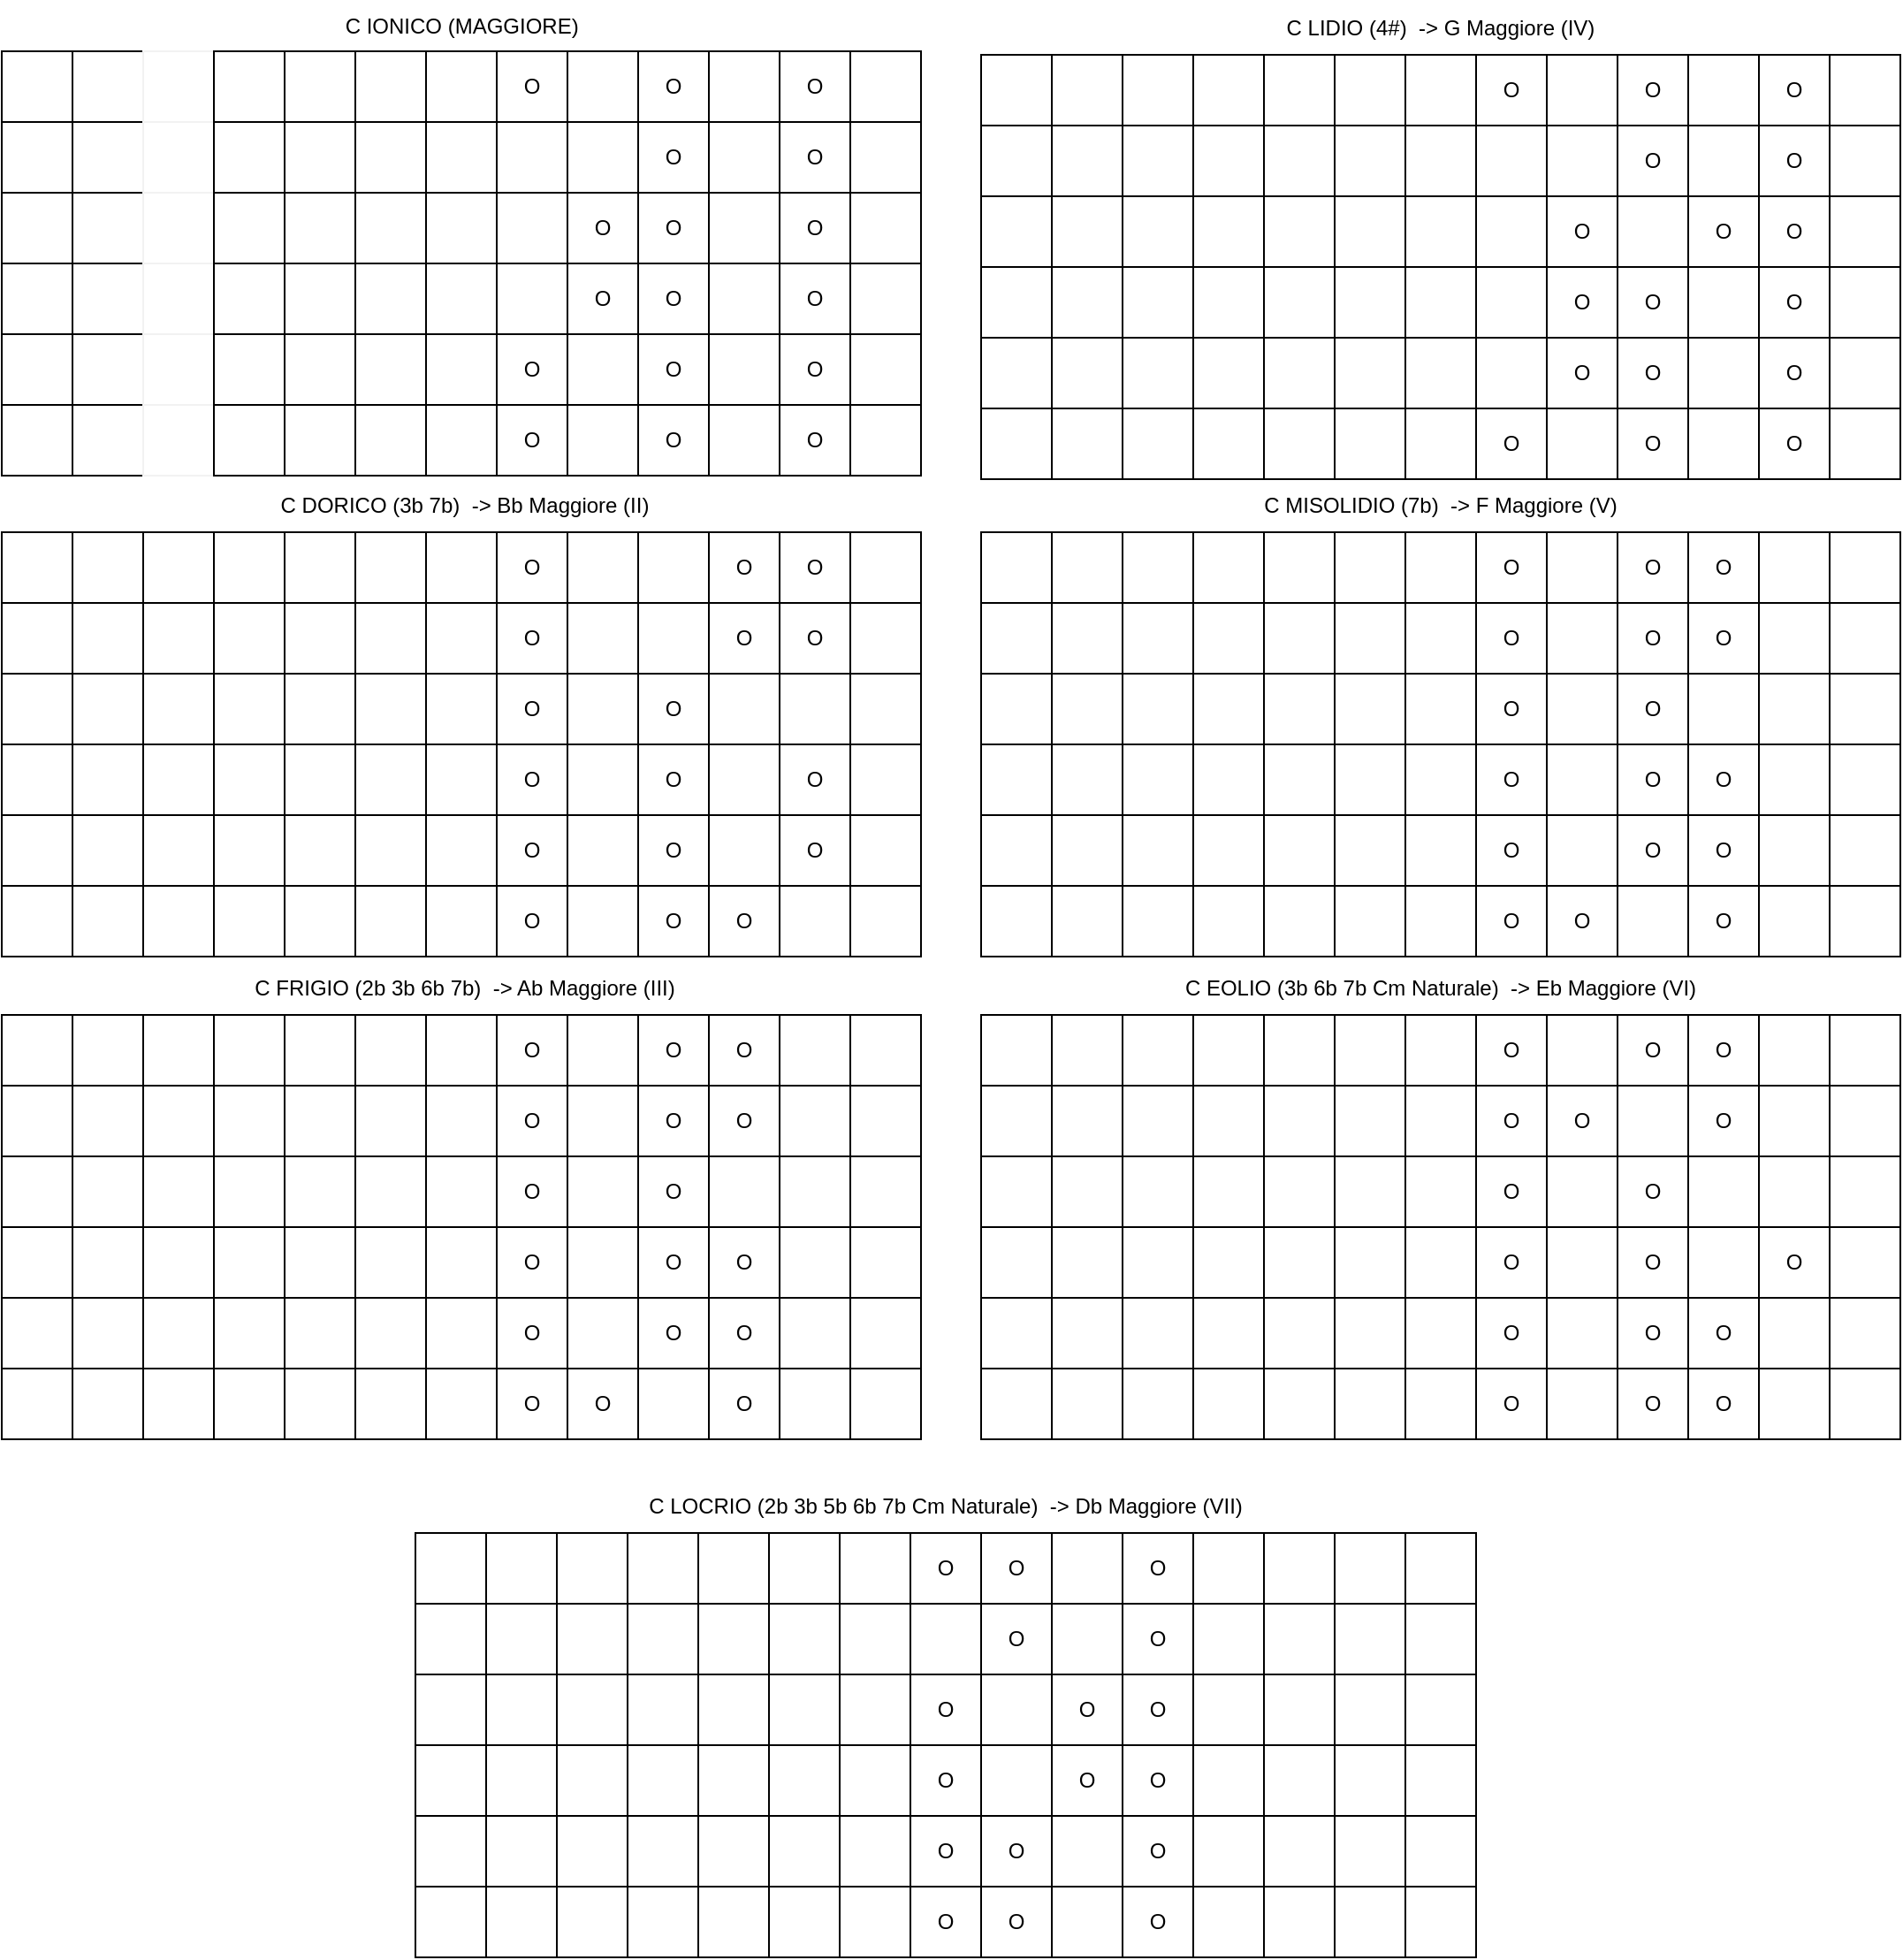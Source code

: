 <mxfile version="24.2.5" type="device">
  <diagram name="Pagina-1" id="CHxmVuWa9hc1neVZdqtq">
    <mxGraphModel dx="1500" dy="745" grid="1" gridSize="10" guides="1" tooltips="1" connect="1" arrows="1" fold="1" page="1" pageScale="1" pageWidth="1169" pageHeight="827" math="0" shadow="0">
      <root>
        <mxCell id="0" />
        <mxCell id="1" parent="0" />
        <mxCell id="wQTYGuOmZ5z0KffUW01f-3" value="" style="rounded=0;whiteSpace=wrap;html=1;" vertex="1" parent="1">
          <mxGeometry x="6" y="232" width="40" height="40" as="geometry" />
        </mxCell>
        <mxCell id="wQTYGuOmZ5z0KffUW01f-4" value="" style="rounded=0;whiteSpace=wrap;html=1;" vertex="1" parent="1">
          <mxGeometry x="6" y="192" width="40" height="40" as="geometry" />
        </mxCell>
        <mxCell id="wQTYGuOmZ5z0KffUW01f-5" value="" style="rounded=0;whiteSpace=wrap;html=1;" vertex="1" parent="1">
          <mxGeometry x="6" y="152" width="40" height="40" as="geometry" />
        </mxCell>
        <mxCell id="wQTYGuOmZ5z0KffUW01f-6" value="" style="rounded=0;whiteSpace=wrap;html=1;" vertex="1" parent="1">
          <mxGeometry x="6" y="112" width="40" height="40" as="geometry" />
        </mxCell>
        <mxCell id="wQTYGuOmZ5z0KffUW01f-7" value="" style="rounded=0;whiteSpace=wrap;html=1;" vertex="1" parent="1">
          <mxGeometry x="6" y="72" width="40" height="40" as="geometry" />
        </mxCell>
        <mxCell id="wQTYGuOmZ5z0KffUW01f-8" value="" style="rounded=0;whiteSpace=wrap;html=1;" vertex="1" parent="1">
          <mxGeometry x="6" y="32" width="40" height="40" as="geometry" />
        </mxCell>
        <mxCell id="wQTYGuOmZ5z0KffUW01f-9" value="" style="rounded=0;whiteSpace=wrap;html=1;" vertex="1" parent="1">
          <mxGeometry x="46" y="232" width="40" height="40" as="geometry" />
        </mxCell>
        <mxCell id="wQTYGuOmZ5z0KffUW01f-10" value="" style="rounded=0;whiteSpace=wrap;html=1;" vertex="1" parent="1">
          <mxGeometry x="46" y="192" width="40" height="40" as="geometry" />
        </mxCell>
        <mxCell id="wQTYGuOmZ5z0KffUW01f-11" value="" style="rounded=0;whiteSpace=wrap;html=1;" vertex="1" parent="1">
          <mxGeometry x="46" y="152" width="40" height="40" as="geometry" />
        </mxCell>
        <mxCell id="wQTYGuOmZ5z0KffUW01f-12" value="" style="rounded=0;whiteSpace=wrap;html=1;" vertex="1" parent="1">
          <mxGeometry x="46" y="112" width="40" height="40" as="geometry" />
        </mxCell>
        <mxCell id="wQTYGuOmZ5z0KffUW01f-13" value="" style="rounded=0;whiteSpace=wrap;html=1;" vertex="1" parent="1">
          <mxGeometry x="46" y="72" width="40" height="40" as="geometry" />
        </mxCell>
        <mxCell id="wQTYGuOmZ5z0KffUW01f-14" value="" style="rounded=0;whiteSpace=wrap;html=1;" vertex="1" parent="1">
          <mxGeometry x="46" y="32" width="40" height="40" as="geometry" />
        </mxCell>
        <mxCell id="wQTYGuOmZ5z0KffUW01f-22" value="" style="rounded=0;whiteSpace=wrap;html=1;strokeColor=#F2F2F2;" vertex="1" parent="1">
          <mxGeometry x="86" y="232" width="40" height="40" as="geometry" />
        </mxCell>
        <mxCell id="wQTYGuOmZ5z0KffUW01f-23" value="" style="rounded=0;whiteSpace=wrap;html=1;strokeColor=#F2F2F2;" vertex="1" parent="1">
          <mxGeometry x="86" y="192" width="40" height="40" as="geometry" />
        </mxCell>
        <mxCell id="wQTYGuOmZ5z0KffUW01f-24" value="" style="rounded=0;whiteSpace=wrap;html=1;strokeColor=#F2F2F2;" vertex="1" parent="1">
          <mxGeometry x="86" y="152" width="40" height="40" as="geometry" />
        </mxCell>
        <mxCell id="wQTYGuOmZ5z0KffUW01f-25" value="" style="rounded=0;whiteSpace=wrap;html=1;strokeColor=#F2F2F2;" vertex="1" parent="1">
          <mxGeometry x="86" y="112" width="40" height="40" as="geometry" />
        </mxCell>
        <mxCell id="wQTYGuOmZ5z0KffUW01f-26" value="" style="rounded=0;whiteSpace=wrap;html=1;strokeColor=#F2F2F2;" vertex="1" parent="1">
          <mxGeometry x="86" y="72" width="40" height="40" as="geometry" />
        </mxCell>
        <mxCell id="wQTYGuOmZ5z0KffUW01f-27" value="" style="rounded=0;whiteSpace=wrap;html=1;strokeColor=#F2F2F2;" vertex="1" parent="1">
          <mxGeometry x="86" y="32" width="40" height="40" as="geometry" />
        </mxCell>
        <mxCell id="wQTYGuOmZ5z0KffUW01f-28" value="" style="rounded=0;whiteSpace=wrap;html=1;" vertex="1" parent="1">
          <mxGeometry x="126" y="232" width="40" height="40" as="geometry" />
        </mxCell>
        <mxCell id="wQTYGuOmZ5z0KffUW01f-29" value="" style="rounded=0;whiteSpace=wrap;html=1;" vertex="1" parent="1">
          <mxGeometry x="126" y="192" width="40" height="40" as="geometry" />
        </mxCell>
        <mxCell id="wQTYGuOmZ5z0KffUW01f-30" value="" style="rounded=0;whiteSpace=wrap;html=1;" vertex="1" parent="1">
          <mxGeometry x="126" y="152" width="40" height="40" as="geometry" />
        </mxCell>
        <mxCell id="wQTYGuOmZ5z0KffUW01f-31" value="" style="rounded=0;whiteSpace=wrap;html=1;" vertex="1" parent="1">
          <mxGeometry x="126" y="112" width="40" height="40" as="geometry" />
        </mxCell>
        <mxCell id="wQTYGuOmZ5z0KffUW01f-32" value="" style="rounded=0;whiteSpace=wrap;html=1;" vertex="1" parent="1">
          <mxGeometry x="126" y="72" width="40" height="40" as="geometry" />
        </mxCell>
        <mxCell id="wQTYGuOmZ5z0KffUW01f-33" value="" style="rounded=0;whiteSpace=wrap;html=1;" vertex="1" parent="1">
          <mxGeometry x="126" y="32" width="40" height="40" as="geometry" />
        </mxCell>
        <mxCell id="wQTYGuOmZ5z0KffUW01f-34" value="" style="rounded=0;whiteSpace=wrap;html=1;" vertex="1" parent="1">
          <mxGeometry x="166" y="232" width="40" height="40" as="geometry" />
        </mxCell>
        <mxCell id="wQTYGuOmZ5z0KffUW01f-35" value="" style="rounded=0;whiteSpace=wrap;html=1;" vertex="1" parent="1">
          <mxGeometry x="166" y="192" width="40" height="40" as="geometry" />
        </mxCell>
        <mxCell id="wQTYGuOmZ5z0KffUW01f-36" value="" style="rounded=0;whiteSpace=wrap;html=1;" vertex="1" parent="1">
          <mxGeometry x="166" y="152" width="40" height="40" as="geometry" />
        </mxCell>
        <mxCell id="wQTYGuOmZ5z0KffUW01f-37" value="" style="rounded=0;whiteSpace=wrap;html=1;" vertex="1" parent="1">
          <mxGeometry x="166" y="112" width="40" height="40" as="geometry" />
        </mxCell>
        <mxCell id="wQTYGuOmZ5z0KffUW01f-38" value="" style="rounded=0;whiteSpace=wrap;html=1;" vertex="1" parent="1">
          <mxGeometry x="166" y="72" width="40" height="40" as="geometry" />
        </mxCell>
        <mxCell id="wQTYGuOmZ5z0KffUW01f-39" value="" style="rounded=0;whiteSpace=wrap;html=1;" vertex="1" parent="1">
          <mxGeometry x="166" y="32" width="40" height="40" as="geometry" />
        </mxCell>
        <mxCell id="wQTYGuOmZ5z0KffUW01f-40" value="" style="rounded=0;whiteSpace=wrap;html=1;" vertex="1" parent="1">
          <mxGeometry x="206" y="232" width="40" height="40" as="geometry" />
        </mxCell>
        <mxCell id="wQTYGuOmZ5z0KffUW01f-41" value="" style="rounded=0;whiteSpace=wrap;html=1;" vertex="1" parent="1">
          <mxGeometry x="206" y="192" width="40" height="40" as="geometry" />
        </mxCell>
        <mxCell id="wQTYGuOmZ5z0KffUW01f-42" value="" style="rounded=0;whiteSpace=wrap;html=1;" vertex="1" parent="1">
          <mxGeometry x="206" y="152" width="40" height="40" as="geometry" />
        </mxCell>
        <mxCell id="wQTYGuOmZ5z0KffUW01f-43" value="" style="rounded=0;whiteSpace=wrap;html=1;" vertex="1" parent="1">
          <mxGeometry x="206" y="112" width="40" height="40" as="geometry" />
        </mxCell>
        <mxCell id="wQTYGuOmZ5z0KffUW01f-44" value="" style="rounded=0;whiteSpace=wrap;html=1;" vertex="1" parent="1">
          <mxGeometry x="206" y="72" width="40" height="40" as="geometry" />
        </mxCell>
        <mxCell id="wQTYGuOmZ5z0KffUW01f-45" value="" style="rounded=0;whiteSpace=wrap;html=1;" vertex="1" parent="1">
          <mxGeometry x="206" y="32" width="40" height="40" as="geometry" />
        </mxCell>
        <mxCell id="wQTYGuOmZ5z0KffUW01f-46" value="" style="rounded=0;whiteSpace=wrap;html=1;" vertex="1" parent="1">
          <mxGeometry x="246" y="232" width="40" height="40" as="geometry" />
        </mxCell>
        <mxCell id="wQTYGuOmZ5z0KffUW01f-47" value="" style="rounded=0;whiteSpace=wrap;html=1;" vertex="1" parent="1">
          <mxGeometry x="246" y="192" width="40" height="40" as="geometry" />
        </mxCell>
        <mxCell id="wQTYGuOmZ5z0KffUW01f-48" value="" style="rounded=0;whiteSpace=wrap;html=1;" vertex="1" parent="1">
          <mxGeometry x="246" y="152" width="40" height="40" as="geometry" />
        </mxCell>
        <mxCell id="wQTYGuOmZ5z0KffUW01f-49" value="" style="rounded=0;whiteSpace=wrap;html=1;" vertex="1" parent="1">
          <mxGeometry x="246" y="112" width="40" height="40" as="geometry" />
        </mxCell>
        <mxCell id="wQTYGuOmZ5z0KffUW01f-50" value="" style="rounded=0;whiteSpace=wrap;html=1;" vertex="1" parent="1">
          <mxGeometry x="246" y="72" width="40" height="40" as="geometry" />
        </mxCell>
        <mxCell id="wQTYGuOmZ5z0KffUW01f-51" value="" style="rounded=0;whiteSpace=wrap;html=1;" vertex="1" parent="1">
          <mxGeometry x="246" y="32" width="40" height="40" as="geometry" />
        </mxCell>
        <mxCell id="wQTYGuOmZ5z0KffUW01f-52" value="O" style="rounded=0;whiteSpace=wrap;html=1;" vertex="1" parent="1">
          <mxGeometry x="286" y="232" width="40" height="40" as="geometry" />
        </mxCell>
        <mxCell id="wQTYGuOmZ5z0KffUW01f-53" value="O" style="rounded=0;whiteSpace=wrap;html=1;" vertex="1" parent="1">
          <mxGeometry x="286" y="192" width="40" height="40" as="geometry" />
        </mxCell>
        <mxCell id="wQTYGuOmZ5z0KffUW01f-54" value="" style="rounded=0;whiteSpace=wrap;html=1;" vertex="1" parent="1">
          <mxGeometry x="286" y="152" width="40" height="40" as="geometry" />
        </mxCell>
        <mxCell id="wQTYGuOmZ5z0KffUW01f-55" value="" style="rounded=0;whiteSpace=wrap;html=1;" vertex="1" parent="1">
          <mxGeometry x="286" y="112" width="40" height="40" as="geometry" />
        </mxCell>
        <mxCell id="wQTYGuOmZ5z0KffUW01f-56" value="" style="rounded=0;whiteSpace=wrap;html=1;" vertex="1" parent="1">
          <mxGeometry x="286" y="72" width="40" height="40" as="geometry" />
        </mxCell>
        <mxCell id="wQTYGuOmZ5z0KffUW01f-57" value="O" style="rounded=0;whiteSpace=wrap;html=1;" vertex="1" parent="1">
          <mxGeometry x="286" y="32" width="40" height="40" as="geometry" />
        </mxCell>
        <mxCell id="wQTYGuOmZ5z0KffUW01f-58" value="" style="rounded=0;whiteSpace=wrap;html=1;" vertex="1" parent="1">
          <mxGeometry x="326" y="232" width="40" height="40" as="geometry" />
        </mxCell>
        <mxCell id="wQTYGuOmZ5z0KffUW01f-59" value="" style="rounded=0;whiteSpace=wrap;html=1;" vertex="1" parent="1">
          <mxGeometry x="326" y="192" width="40" height="40" as="geometry" />
        </mxCell>
        <mxCell id="wQTYGuOmZ5z0KffUW01f-60" value="O" style="rounded=0;whiteSpace=wrap;html=1;" vertex="1" parent="1">
          <mxGeometry x="326" y="152" width="40" height="40" as="geometry" />
        </mxCell>
        <mxCell id="wQTYGuOmZ5z0KffUW01f-61" value="O" style="rounded=0;whiteSpace=wrap;html=1;" vertex="1" parent="1">
          <mxGeometry x="326" y="112" width="40" height="40" as="geometry" />
        </mxCell>
        <mxCell id="wQTYGuOmZ5z0KffUW01f-62" value="" style="rounded=0;whiteSpace=wrap;html=1;" vertex="1" parent="1">
          <mxGeometry x="326" y="72" width="40" height="40" as="geometry" />
        </mxCell>
        <mxCell id="wQTYGuOmZ5z0KffUW01f-63" value="" style="rounded=0;whiteSpace=wrap;html=1;" vertex="1" parent="1">
          <mxGeometry x="326" y="32" width="40" height="40" as="geometry" />
        </mxCell>
        <mxCell id="wQTYGuOmZ5z0KffUW01f-64" value="O" style="rounded=0;whiteSpace=wrap;html=1;" vertex="1" parent="1">
          <mxGeometry x="366" y="232" width="40" height="40" as="geometry" />
        </mxCell>
        <mxCell id="wQTYGuOmZ5z0KffUW01f-65" value="O" style="rounded=0;whiteSpace=wrap;html=1;" vertex="1" parent="1">
          <mxGeometry x="366" y="192" width="40" height="40" as="geometry" />
        </mxCell>
        <mxCell id="wQTYGuOmZ5z0KffUW01f-66" value="O" style="rounded=0;whiteSpace=wrap;html=1;" vertex="1" parent="1">
          <mxGeometry x="366" y="152" width="40" height="40" as="geometry" />
        </mxCell>
        <mxCell id="wQTYGuOmZ5z0KffUW01f-67" value="O" style="rounded=0;whiteSpace=wrap;html=1;" vertex="1" parent="1">
          <mxGeometry x="366" y="112" width="40" height="40" as="geometry" />
        </mxCell>
        <mxCell id="wQTYGuOmZ5z0KffUW01f-68" value="O" style="rounded=0;whiteSpace=wrap;html=1;" vertex="1" parent="1">
          <mxGeometry x="366" y="72" width="40" height="40" as="geometry" />
        </mxCell>
        <mxCell id="wQTYGuOmZ5z0KffUW01f-69" value="O" style="rounded=0;whiteSpace=wrap;html=1;" vertex="1" parent="1">
          <mxGeometry x="366" y="32" width="40" height="40" as="geometry" />
        </mxCell>
        <mxCell id="wQTYGuOmZ5z0KffUW01f-70" value="" style="rounded=0;whiteSpace=wrap;html=1;" vertex="1" parent="1">
          <mxGeometry x="406" y="232" width="40" height="40" as="geometry" />
        </mxCell>
        <mxCell id="wQTYGuOmZ5z0KffUW01f-71" value="" style="rounded=0;whiteSpace=wrap;html=1;" vertex="1" parent="1">
          <mxGeometry x="406" y="192" width="40" height="40" as="geometry" />
        </mxCell>
        <mxCell id="wQTYGuOmZ5z0KffUW01f-72" value="" style="rounded=0;whiteSpace=wrap;html=1;" vertex="1" parent="1">
          <mxGeometry x="406" y="152" width="40" height="40" as="geometry" />
        </mxCell>
        <mxCell id="wQTYGuOmZ5z0KffUW01f-73" value="" style="rounded=0;whiteSpace=wrap;html=1;" vertex="1" parent="1">
          <mxGeometry x="406" y="112" width="40" height="40" as="geometry" />
        </mxCell>
        <mxCell id="wQTYGuOmZ5z0KffUW01f-74" value="" style="rounded=0;whiteSpace=wrap;html=1;" vertex="1" parent="1">
          <mxGeometry x="406" y="72" width="40" height="40" as="geometry" />
        </mxCell>
        <mxCell id="wQTYGuOmZ5z0KffUW01f-75" value="" style="rounded=0;whiteSpace=wrap;html=1;" vertex="1" parent="1">
          <mxGeometry x="406" y="32" width="40" height="40" as="geometry" />
        </mxCell>
        <mxCell id="wQTYGuOmZ5z0KffUW01f-76" value="O" style="rounded=0;whiteSpace=wrap;html=1;" vertex="1" parent="1">
          <mxGeometry x="446" y="232" width="40" height="40" as="geometry" />
        </mxCell>
        <mxCell id="wQTYGuOmZ5z0KffUW01f-77" value="O" style="rounded=0;whiteSpace=wrap;html=1;" vertex="1" parent="1">
          <mxGeometry x="446" y="192" width="40" height="40" as="geometry" />
        </mxCell>
        <mxCell id="wQTYGuOmZ5z0KffUW01f-78" value="O" style="rounded=0;whiteSpace=wrap;html=1;" vertex="1" parent="1">
          <mxGeometry x="446" y="152" width="40" height="40" as="geometry" />
        </mxCell>
        <mxCell id="wQTYGuOmZ5z0KffUW01f-79" value="O" style="rounded=0;whiteSpace=wrap;html=1;" vertex="1" parent="1">
          <mxGeometry x="446" y="112" width="40" height="40" as="geometry" />
        </mxCell>
        <mxCell id="wQTYGuOmZ5z0KffUW01f-80" value="O" style="rounded=0;whiteSpace=wrap;html=1;" vertex="1" parent="1">
          <mxGeometry x="446" y="72" width="40" height="40" as="geometry" />
        </mxCell>
        <mxCell id="wQTYGuOmZ5z0KffUW01f-81" value="O" style="rounded=0;whiteSpace=wrap;html=1;" vertex="1" parent="1">
          <mxGeometry x="446" y="32" width="40" height="40" as="geometry" />
        </mxCell>
        <mxCell id="wQTYGuOmZ5z0KffUW01f-82" value="" style="rounded=0;whiteSpace=wrap;html=1;" vertex="1" parent="1">
          <mxGeometry x="486" y="232" width="40" height="40" as="geometry" />
        </mxCell>
        <mxCell id="wQTYGuOmZ5z0KffUW01f-83" value="" style="rounded=0;whiteSpace=wrap;html=1;" vertex="1" parent="1">
          <mxGeometry x="486" y="192" width="40" height="40" as="geometry" />
        </mxCell>
        <mxCell id="wQTYGuOmZ5z0KffUW01f-84" value="" style="rounded=0;whiteSpace=wrap;html=1;" vertex="1" parent="1">
          <mxGeometry x="486" y="152" width="40" height="40" as="geometry" />
        </mxCell>
        <mxCell id="wQTYGuOmZ5z0KffUW01f-85" value="" style="rounded=0;whiteSpace=wrap;html=1;" vertex="1" parent="1">
          <mxGeometry x="486" y="112" width="40" height="40" as="geometry" />
        </mxCell>
        <mxCell id="wQTYGuOmZ5z0KffUW01f-86" value="" style="rounded=0;whiteSpace=wrap;html=1;" vertex="1" parent="1">
          <mxGeometry x="486" y="72" width="40" height="40" as="geometry" />
        </mxCell>
        <mxCell id="wQTYGuOmZ5z0KffUW01f-87" value="" style="rounded=0;whiteSpace=wrap;html=1;" vertex="1" parent="1">
          <mxGeometry x="486" y="32" width="40" height="40" as="geometry" />
        </mxCell>
        <mxCell id="wQTYGuOmZ5z0KffUW01f-108" value="" style="rounded=0;whiteSpace=wrap;html=1;" vertex="1" parent="1">
          <mxGeometry x="6" y="504" width="40" height="40" as="geometry" />
        </mxCell>
        <mxCell id="wQTYGuOmZ5z0KffUW01f-109" value="" style="rounded=0;whiteSpace=wrap;html=1;" vertex="1" parent="1">
          <mxGeometry x="6" y="464" width="40" height="40" as="geometry" />
        </mxCell>
        <mxCell id="wQTYGuOmZ5z0KffUW01f-110" value="" style="rounded=0;whiteSpace=wrap;html=1;" vertex="1" parent="1">
          <mxGeometry x="6" y="424" width="40" height="40" as="geometry" />
        </mxCell>
        <mxCell id="wQTYGuOmZ5z0KffUW01f-111" value="" style="rounded=0;whiteSpace=wrap;html=1;" vertex="1" parent="1">
          <mxGeometry x="6" y="384" width="40" height="40" as="geometry" />
        </mxCell>
        <mxCell id="wQTYGuOmZ5z0KffUW01f-112" value="" style="rounded=0;whiteSpace=wrap;html=1;" vertex="1" parent="1">
          <mxGeometry x="6" y="344" width="40" height="40" as="geometry" />
        </mxCell>
        <mxCell id="wQTYGuOmZ5z0KffUW01f-113" value="" style="rounded=0;whiteSpace=wrap;html=1;" vertex="1" parent="1">
          <mxGeometry x="6" y="304" width="40" height="40" as="geometry" />
        </mxCell>
        <mxCell id="wQTYGuOmZ5z0KffUW01f-114" value="" style="rounded=0;whiteSpace=wrap;html=1;" vertex="1" parent="1">
          <mxGeometry x="46" y="504" width="40" height="40" as="geometry" />
        </mxCell>
        <mxCell id="wQTYGuOmZ5z0KffUW01f-115" value="" style="rounded=0;whiteSpace=wrap;html=1;" vertex="1" parent="1">
          <mxGeometry x="46" y="464" width="40" height="40" as="geometry" />
        </mxCell>
        <mxCell id="wQTYGuOmZ5z0KffUW01f-116" value="" style="rounded=0;whiteSpace=wrap;html=1;" vertex="1" parent="1">
          <mxGeometry x="46" y="424" width="40" height="40" as="geometry" />
        </mxCell>
        <mxCell id="wQTYGuOmZ5z0KffUW01f-117" value="" style="rounded=0;whiteSpace=wrap;html=1;" vertex="1" parent="1">
          <mxGeometry x="46" y="384" width="40" height="40" as="geometry" />
        </mxCell>
        <mxCell id="wQTYGuOmZ5z0KffUW01f-118" value="" style="rounded=0;whiteSpace=wrap;html=1;" vertex="1" parent="1">
          <mxGeometry x="46" y="344" width="40" height="40" as="geometry" />
        </mxCell>
        <mxCell id="wQTYGuOmZ5z0KffUW01f-119" value="" style="rounded=0;whiteSpace=wrap;html=1;" vertex="1" parent="1">
          <mxGeometry x="46" y="304" width="40" height="40" as="geometry" />
        </mxCell>
        <mxCell id="wQTYGuOmZ5z0KffUW01f-120" value="" style="rounded=0;whiteSpace=wrap;html=1;" vertex="1" parent="1">
          <mxGeometry x="86" y="504" width="40" height="40" as="geometry" />
        </mxCell>
        <mxCell id="wQTYGuOmZ5z0KffUW01f-121" value="" style="rounded=0;whiteSpace=wrap;html=1;" vertex="1" parent="1">
          <mxGeometry x="86" y="464" width="40" height="40" as="geometry" />
        </mxCell>
        <mxCell id="wQTYGuOmZ5z0KffUW01f-122" value="" style="rounded=0;whiteSpace=wrap;html=1;" vertex="1" parent="1">
          <mxGeometry x="86" y="424" width="40" height="40" as="geometry" />
        </mxCell>
        <mxCell id="wQTYGuOmZ5z0KffUW01f-123" value="" style="rounded=0;whiteSpace=wrap;html=1;" vertex="1" parent="1">
          <mxGeometry x="86" y="384" width="40" height="40" as="geometry" />
        </mxCell>
        <mxCell id="wQTYGuOmZ5z0KffUW01f-124" value="" style="rounded=0;whiteSpace=wrap;html=1;" vertex="1" parent="1">
          <mxGeometry x="86" y="344" width="40" height="40" as="geometry" />
        </mxCell>
        <mxCell id="wQTYGuOmZ5z0KffUW01f-125" value="" style="rounded=0;whiteSpace=wrap;html=1;" vertex="1" parent="1">
          <mxGeometry x="86" y="304" width="40" height="40" as="geometry" />
        </mxCell>
        <mxCell id="wQTYGuOmZ5z0KffUW01f-126" value="" style="rounded=0;whiteSpace=wrap;html=1;" vertex="1" parent="1">
          <mxGeometry x="126" y="504" width="40" height="40" as="geometry" />
        </mxCell>
        <mxCell id="wQTYGuOmZ5z0KffUW01f-127" value="" style="rounded=0;whiteSpace=wrap;html=1;" vertex="1" parent="1">
          <mxGeometry x="126" y="464" width="40" height="40" as="geometry" />
        </mxCell>
        <mxCell id="wQTYGuOmZ5z0KffUW01f-128" value="" style="rounded=0;whiteSpace=wrap;html=1;" vertex="1" parent="1">
          <mxGeometry x="126" y="424" width="40" height="40" as="geometry" />
        </mxCell>
        <mxCell id="wQTYGuOmZ5z0KffUW01f-129" value="" style="rounded=0;whiteSpace=wrap;html=1;" vertex="1" parent="1">
          <mxGeometry x="126" y="384" width="40" height="40" as="geometry" />
        </mxCell>
        <mxCell id="wQTYGuOmZ5z0KffUW01f-130" value="" style="rounded=0;whiteSpace=wrap;html=1;" vertex="1" parent="1">
          <mxGeometry x="126" y="344" width="40" height="40" as="geometry" />
        </mxCell>
        <mxCell id="wQTYGuOmZ5z0KffUW01f-131" value="" style="rounded=0;whiteSpace=wrap;html=1;" vertex="1" parent="1">
          <mxGeometry x="126" y="304" width="40" height="40" as="geometry" />
        </mxCell>
        <mxCell id="wQTYGuOmZ5z0KffUW01f-132" value="" style="rounded=0;whiteSpace=wrap;html=1;" vertex="1" parent="1">
          <mxGeometry x="166" y="504" width="40" height="40" as="geometry" />
        </mxCell>
        <mxCell id="wQTYGuOmZ5z0KffUW01f-133" value="" style="rounded=0;whiteSpace=wrap;html=1;" vertex="1" parent="1">
          <mxGeometry x="166" y="464" width="40" height="40" as="geometry" />
        </mxCell>
        <mxCell id="wQTYGuOmZ5z0KffUW01f-134" value="" style="rounded=0;whiteSpace=wrap;html=1;" vertex="1" parent="1">
          <mxGeometry x="166" y="424" width="40" height="40" as="geometry" />
        </mxCell>
        <mxCell id="wQTYGuOmZ5z0KffUW01f-135" value="" style="rounded=0;whiteSpace=wrap;html=1;" vertex="1" parent="1">
          <mxGeometry x="166" y="384" width="40" height="40" as="geometry" />
        </mxCell>
        <mxCell id="wQTYGuOmZ5z0KffUW01f-136" value="" style="rounded=0;whiteSpace=wrap;html=1;" vertex="1" parent="1">
          <mxGeometry x="166" y="344" width="40" height="40" as="geometry" />
        </mxCell>
        <mxCell id="wQTYGuOmZ5z0KffUW01f-137" value="" style="rounded=0;whiteSpace=wrap;html=1;" vertex="1" parent="1">
          <mxGeometry x="166" y="304" width="40" height="40" as="geometry" />
        </mxCell>
        <mxCell id="wQTYGuOmZ5z0KffUW01f-138" value="" style="rounded=0;whiteSpace=wrap;html=1;" vertex="1" parent="1">
          <mxGeometry x="206" y="504" width="40" height="40" as="geometry" />
        </mxCell>
        <mxCell id="wQTYGuOmZ5z0KffUW01f-139" value="" style="rounded=0;whiteSpace=wrap;html=1;" vertex="1" parent="1">
          <mxGeometry x="206" y="464" width="40" height="40" as="geometry" />
        </mxCell>
        <mxCell id="wQTYGuOmZ5z0KffUW01f-140" value="" style="rounded=0;whiteSpace=wrap;html=1;" vertex="1" parent="1">
          <mxGeometry x="206" y="424" width="40" height="40" as="geometry" />
        </mxCell>
        <mxCell id="wQTYGuOmZ5z0KffUW01f-141" value="" style="rounded=0;whiteSpace=wrap;html=1;" vertex="1" parent="1">
          <mxGeometry x="206" y="384" width="40" height="40" as="geometry" />
        </mxCell>
        <mxCell id="wQTYGuOmZ5z0KffUW01f-142" value="" style="rounded=0;whiteSpace=wrap;html=1;" vertex="1" parent="1">
          <mxGeometry x="206" y="344" width="40" height="40" as="geometry" />
        </mxCell>
        <mxCell id="wQTYGuOmZ5z0KffUW01f-143" value="" style="rounded=0;whiteSpace=wrap;html=1;" vertex="1" parent="1">
          <mxGeometry x="206" y="304" width="40" height="40" as="geometry" />
        </mxCell>
        <mxCell id="wQTYGuOmZ5z0KffUW01f-144" value="" style="rounded=0;whiteSpace=wrap;html=1;" vertex="1" parent="1">
          <mxGeometry x="246" y="504" width="40" height="40" as="geometry" />
        </mxCell>
        <mxCell id="wQTYGuOmZ5z0KffUW01f-145" value="" style="rounded=0;whiteSpace=wrap;html=1;" vertex="1" parent="1">
          <mxGeometry x="246" y="464" width="40" height="40" as="geometry" />
        </mxCell>
        <mxCell id="wQTYGuOmZ5z0KffUW01f-146" value="" style="rounded=0;whiteSpace=wrap;html=1;" vertex="1" parent="1">
          <mxGeometry x="246" y="424" width="40" height="40" as="geometry" />
        </mxCell>
        <mxCell id="wQTYGuOmZ5z0KffUW01f-147" value="" style="rounded=0;whiteSpace=wrap;html=1;" vertex="1" parent="1">
          <mxGeometry x="246" y="384" width="40" height="40" as="geometry" />
        </mxCell>
        <mxCell id="wQTYGuOmZ5z0KffUW01f-148" value="" style="rounded=0;whiteSpace=wrap;html=1;" vertex="1" parent="1">
          <mxGeometry x="246" y="344" width="40" height="40" as="geometry" />
        </mxCell>
        <mxCell id="wQTYGuOmZ5z0KffUW01f-149" value="" style="rounded=0;whiteSpace=wrap;html=1;" vertex="1" parent="1">
          <mxGeometry x="246" y="304" width="40" height="40" as="geometry" />
        </mxCell>
        <mxCell id="wQTYGuOmZ5z0KffUW01f-150" value="O" style="rounded=0;whiteSpace=wrap;html=1;" vertex="1" parent="1">
          <mxGeometry x="286" y="504" width="40" height="40" as="geometry" />
        </mxCell>
        <mxCell id="wQTYGuOmZ5z0KffUW01f-151" value="O" style="rounded=0;whiteSpace=wrap;html=1;" vertex="1" parent="1">
          <mxGeometry x="286" y="464" width="40" height="40" as="geometry" />
        </mxCell>
        <mxCell id="wQTYGuOmZ5z0KffUW01f-152" value="O" style="rounded=0;whiteSpace=wrap;html=1;" vertex="1" parent="1">
          <mxGeometry x="286" y="424" width="40" height="40" as="geometry" />
        </mxCell>
        <mxCell id="wQTYGuOmZ5z0KffUW01f-153" value="O" style="rounded=0;whiteSpace=wrap;html=1;" vertex="1" parent="1">
          <mxGeometry x="286" y="384" width="40" height="40" as="geometry" />
        </mxCell>
        <mxCell id="wQTYGuOmZ5z0KffUW01f-154" value="O" style="rounded=0;whiteSpace=wrap;html=1;" vertex="1" parent="1">
          <mxGeometry x="286" y="344" width="40" height="40" as="geometry" />
        </mxCell>
        <mxCell id="wQTYGuOmZ5z0KffUW01f-155" value="O" style="rounded=0;whiteSpace=wrap;html=1;" vertex="1" parent="1">
          <mxGeometry x="286" y="304" width="40" height="40" as="geometry" />
        </mxCell>
        <mxCell id="wQTYGuOmZ5z0KffUW01f-156" value="" style="rounded=0;whiteSpace=wrap;html=1;" vertex="1" parent="1">
          <mxGeometry x="326" y="504" width="40" height="40" as="geometry" />
        </mxCell>
        <mxCell id="wQTYGuOmZ5z0KffUW01f-157" value="" style="rounded=0;whiteSpace=wrap;html=1;" vertex="1" parent="1">
          <mxGeometry x="326" y="464" width="40" height="40" as="geometry" />
        </mxCell>
        <mxCell id="wQTYGuOmZ5z0KffUW01f-158" value="" style="rounded=0;whiteSpace=wrap;html=1;" vertex="1" parent="1">
          <mxGeometry x="326" y="424" width="40" height="40" as="geometry" />
        </mxCell>
        <mxCell id="wQTYGuOmZ5z0KffUW01f-160" value="" style="rounded=0;whiteSpace=wrap;html=1;" vertex="1" parent="1">
          <mxGeometry x="326" y="344" width="40" height="40" as="geometry" />
        </mxCell>
        <mxCell id="wQTYGuOmZ5z0KffUW01f-161" value="" style="rounded=0;whiteSpace=wrap;html=1;" vertex="1" parent="1">
          <mxGeometry x="326" y="304" width="40" height="40" as="geometry" />
        </mxCell>
        <mxCell id="wQTYGuOmZ5z0KffUW01f-162" value="O" style="rounded=0;whiteSpace=wrap;html=1;" vertex="1" parent="1">
          <mxGeometry x="366" y="504" width="40" height="40" as="geometry" />
        </mxCell>
        <mxCell id="wQTYGuOmZ5z0KffUW01f-163" value="O" style="rounded=0;whiteSpace=wrap;html=1;" vertex="1" parent="1">
          <mxGeometry x="366" y="464" width="40" height="40" as="geometry" />
        </mxCell>
        <mxCell id="wQTYGuOmZ5z0KffUW01f-164" value="O" style="rounded=0;whiteSpace=wrap;html=1;" vertex="1" parent="1">
          <mxGeometry x="366" y="424" width="40" height="40" as="geometry" />
        </mxCell>
        <mxCell id="wQTYGuOmZ5z0KffUW01f-165" value="O" style="rounded=0;whiteSpace=wrap;html=1;" vertex="1" parent="1">
          <mxGeometry x="366" y="384" width="40" height="40" as="geometry" />
        </mxCell>
        <mxCell id="wQTYGuOmZ5z0KffUW01f-167" value="" style="rounded=0;whiteSpace=wrap;html=1;" vertex="1" parent="1">
          <mxGeometry x="366" y="304" width="40" height="40" as="geometry" />
        </mxCell>
        <mxCell id="wQTYGuOmZ5z0KffUW01f-168" value="O" style="rounded=0;whiteSpace=wrap;html=1;" vertex="1" parent="1">
          <mxGeometry x="406" y="504" width="40" height="40" as="geometry" />
        </mxCell>
        <mxCell id="wQTYGuOmZ5z0KffUW01f-169" value="" style="rounded=0;whiteSpace=wrap;html=1;" vertex="1" parent="1">
          <mxGeometry x="406" y="464" width="40" height="40" as="geometry" />
        </mxCell>
        <mxCell id="wQTYGuOmZ5z0KffUW01f-170" value="" style="rounded=0;whiteSpace=wrap;html=1;" vertex="1" parent="1">
          <mxGeometry x="406" y="424" width="40" height="40" as="geometry" />
        </mxCell>
        <mxCell id="wQTYGuOmZ5z0KffUW01f-171" value="" style="rounded=0;whiteSpace=wrap;html=1;" vertex="1" parent="1">
          <mxGeometry x="406" y="384" width="40" height="40" as="geometry" />
        </mxCell>
        <mxCell id="wQTYGuOmZ5z0KffUW01f-172" value="O" style="rounded=0;whiteSpace=wrap;html=1;" vertex="1" parent="1">
          <mxGeometry x="406" y="344" width="40" height="40" as="geometry" />
        </mxCell>
        <mxCell id="wQTYGuOmZ5z0KffUW01f-173" value="O" style="rounded=0;whiteSpace=wrap;html=1;" vertex="1" parent="1">
          <mxGeometry x="406" y="304" width="40" height="40" as="geometry" />
        </mxCell>
        <mxCell id="wQTYGuOmZ5z0KffUW01f-174" value="" style="rounded=0;whiteSpace=wrap;html=1;" vertex="1" parent="1">
          <mxGeometry x="446" y="504" width="40" height="40" as="geometry" />
        </mxCell>
        <mxCell id="wQTYGuOmZ5z0KffUW01f-175" value="O" style="rounded=0;whiteSpace=wrap;html=1;" vertex="1" parent="1">
          <mxGeometry x="446" y="464" width="40" height="40" as="geometry" />
        </mxCell>
        <mxCell id="wQTYGuOmZ5z0KffUW01f-176" value="O" style="rounded=0;whiteSpace=wrap;html=1;" vertex="1" parent="1">
          <mxGeometry x="446" y="424" width="40" height="40" as="geometry" />
        </mxCell>
        <mxCell id="wQTYGuOmZ5z0KffUW01f-177" value="" style="rounded=0;whiteSpace=wrap;html=1;" vertex="1" parent="1">
          <mxGeometry x="446" y="384" width="40" height="40" as="geometry" />
        </mxCell>
        <mxCell id="wQTYGuOmZ5z0KffUW01f-178" value="O" style="rounded=0;whiteSpace=wrap;html=1;" vertex="1" parent="1">
          <mxGeometry x="446" y="344" width="40" height="40" as="geometry" />
        </mxCell>
        <mxCell id="wQTYGuOmZ5z0KffUW01f-179" value="O" style="rounded=0;whiteSpace=wrap;html=1;" vertex="1" parent="1">
          <mxGeometry x="446" y="304" width="40" height="40" as="geometry" />
        </mxCell>
        <mxCell id="wQTYGuOmZ5z0KffUW01f-180" value="" style="rounded=0;whiteSpace=wrap;html=1;" vertex="1" parent="1">
          <mxGeometry x="486" y="504" width="40" height="40" as="geometry" />
        </mxCell>
        <mxCell id="wQTYGuOmZ5z0KffUW01f-181" value="" style="rounded=0;whiteSpace=wrap;html=1;" vertex="1" parent="1">
          <mxGeometry x="486" y="464" width="40" height="40" as="geometry" />
        </mxCell>
        <mxCell id="wQTYGuOmZ5z0KffUW01f-182" value="" style="rounded=0;whiteSpace=wrap;html=1;" vertex="1" parent="1">
          <mxGeometry x="486" y="424" width="40" height="40" as="geometry" />
        </mxCell>
        <mxCell id="wQTYGuOmZ5z0KffUW01f-183" value="" style="rounded=0;whiteSpace=wrap;html=1;" vertex="1" parent="1">
          <mxGeometry x="486" y="384" width="40" height="40" as="geometry" />
        </mxCell>
        <mxCell id="wQTYGuOmZ5z0KffUW01f-184" value="" style="rounded=0;whiteSpace=wrap;html=1;" vertex="1" parent="1">
          <mxGeometry x="486" y="344" width="40" height="40" as="geometry" />
        </mxCell>
        <mxCell id="wQTYGuOmZ5z0KffUW01f-185" value="" style="rounded=0;whiteSpace=wrap;html=1;" vertex="1" parent="1">
          <mxGeometry x="486" y="304" width="40" height="40" as="geometry" />
        </mxCell>
        <mxCell id="wQTYGuOmZ5z0KffUW01f-203" value="" style="rounded=0;whiteSpace=wrap;html=1;" vertex="1" parent="1">
          <mxGeometry x="366" y="344" width="40" height="40" as="geometry" />
        </mxCell>
        <mxCell id="wQTYGuOmZ5z0KffUW01f-204" value="C IONICO (MAGGIORE)&amp;nbsp;" style="text;html=1;align=center;verticalAlign=middle;whiteSpace=wrap;rounded=0;" vertex="1" parent="1">
          <mxGeometry x="6" y="3" width="524" height="30" as="geometry" />
        </mxCell>
        <mxCell id="wQTYGuOmZ5z0KffUW01f-207" value="C DORICO (3b 7b)&amp;nbsp; -&amp;gt; Bb Maggiore (II)" style="text;html=1;align=center;verticalAlign=middle;whiteSpace=wrap;rounded=0;" vertex="1" parent="1">
          <mxGeometry x="6" y="274" width="524" height="30" as="geometry" />
        </mxCell>
        <mxCell id="wQTYGuOmZ5z0KffUW01f-208" value="" style="rounded=0;whiteSpace=wrap;html=1;" vertex="1" parent="1">
          <mxGeometry x="6" y="777" width="40" height="40" as="geometry" />
        </mxCell>
        <mxCell id="wQTYGuOmZ5z0KffUW01f-209" value="" style="rounded=0;whiteSpace=wrap;html=1;" vertex="1" parent="1">
          <mxGeometry x="6" y="737" width="40" height="40" as="geometry" />
        </mxCell>
        <mxCell id="wQTYGuOmZ5z0KffUW01f-210" value="" style="rounded=0;whiteSpace=wrap;html=1;" vertex="1" parent="1">
          <mxGeometry x="6" y="697" width="40" height="40" as="geometry" />
        </mxCell>
        <mxCell id="wQTYGuOmZ5z0KffUW01f-211" value="" style="rounded=0;whiteSpace=wrap;html=1;" vertex="1" parent="1">
          <mxGeometry x="6" y="657" width="40" height="40" as="geometry" />
        </mxCell>
        <mxCell id="wQTYGuOmZ5z0KffUW01f-212" value="" style="rounded=0;whiteSpace=wrap;html=1;" vertex="1" parent="1">
          <mxGeometry x="6" y="617" width="40" height="40" as="geometry" />
        </mxCell>
        <mxCell id="wQTYGuOmZ5z0KffUW01f-213" value="" style="rounded=0;whiteSpace=wrap;html=1;" vertex="1" parent="1">
          <mxGeometry x="6" y="577" width="40" height="40" as="geometry" />
        </mxCell>
        <mxCell id="wQTYGuOmZ5z0KffUW01f-214" value="" style="rounded=0;whiteSpace=wrap;html=1;" vertex="1" parent="1">
          <mxGeometry x="46" y="777" width="40" height="40" as="geometry" />
        </mxCell>
        <mxCell id="wQTYGuOmZ5z0KffUW01f-215" value="" style="rounded=0;whiteSpace=wrap;html=1;" vertex="1" parent="1">
          <mxGeometry x="46" y="737" width="40" height="40" as="geometry" />
        </mxCell>
        <mxCell id="wQTYGuOmZ5z0KffUW01f-216" value="" style="rounded=0;whiteSpace=wrap;html=1;" vertex="1" parent="1">
          <mxGeometry x="46" y="697" width="40" height="40" as="geometry" />
        </mxCell>
        <mxCell id="wQTYGuOmZ5z0KffUW01f-217" value="" style="rounded=0;whiteSpace=wrap;html=1;" vertex="1" parent="1">
          <mxGeometry x="46" y="657" width="40" height="40" as="geometry" />
        </mxCell>
        <mxCell id="wQTYGuOmZ5z0KffUW01f-218" value="" style="rounded=0;whiteSpace=wrap;html=1;" vertex="1" parent="1">
          <mxGeometry x="46" y="617" width="40" height="40" as="geometry" />
        </mxCell>
        <mxCell id="wQTYGuOmZ5z0KffUW01f-219" value="" style="rounded=0;whiteSpace=wrap;html=1;" vertex="1" parent="1">
          <mxGeometry x="46" y="577" width="40" height="40" as="geometry" />
        </mxCell>
        <mxCell id="wQTYGuOmZ5z0KffUW01f-220" value="" style="rounded=0;whiteSpace=wrap;html=1;" vertex="1" parent="1">
          <mxGeometry x="86" y="777" width="40" height="40" as="geometry" />
        </mxCell>
        <mxCell id="wQTYGuOmZ5z0KffUW01f-221" value="" style="rounded=0;whiteSpace=wrap;html=1;" vertex="1" parent="1">
          <mxGeometry x="86" y="737" width="40" height="40" as="geometry" />
        </mxCell>
        <mxCell id="wQTYGuOmZ5z0KffUW01f-222" value="" style="rounded=0;whiteSpace=wrap;html=1;" vertex="1" parent="1">
          <mxGeometry x="86" y="697" width="40" height="40" as="geometry" />
        </mxCell>
        <mxCell id="wQTYGuOmZ5z0KffUW01f-223" value="" style="rounded=0;whiteSpace=wrap;html=1;" vertex="1" parent="1">
          <mxGeometry x="86" y="657" width="40" height="40" as="geometry" />
        </mxCell>
        <mxCell id="wQTYGuOmZ5z0KffUW01f-224" value="" style="rounded=0;whiteSpace=wrap;html=1;" vertex="1" parent="1">
          <mxGeometry x="86" y="617" width="40" height="40" as="geometry" />
        </mxCell>
        <mxCell id="wQTYGuOmZ5z0KffUW01f-225" value="" style="rounded=0;whiteSpace=wrap;html=1;" vertex="1" parent="1">
          <mxGeometry x="86" y="577" width="40" height="40" as="geometry" />
        </mxCell>
        <mxCell id="wQTYGuOmZ5z0KffUW01f-226" value="" style="rounded=0;whiteSpace=wrap;html=1;" vertex="1" parent="1">
          <mxGeometry x="126" y="777" width="40" height="40" as="geometry" />
        </mxCell>
        <mxCell id="wQTYGuOmZ5z0KffUW01f-227" value="" style="rounded=0;whiteSpace=wrap;html=1;" vertex="1" parent="1">
          <mxGeometry x="126" y="737" width="40" height="40" as="geometry" />
        </mxCell>
        <mxCell id="wQTYGuOmZ5z0KffUW01f-228" value="" style="rounded=0;whiteSpace=wrap;html=1;" vertex="1" parent="1">
          <mxGeometry x="126" y="697" width="40" height="40" as="geometry" />
        </mxCell>
        <mxCell id="wQTYGuOmZ5z0KffUW01f-229" value="" style="rounded=0;whiteSpace=wrap;html=1;" vertex="1" parent="1">
          <mxGeometry x="126" y="657" width="40" height="40" as="geometry" />
        </mxCell>
        <mxCell id="wQTYGuOmZ5z0KffUW01f-230" value="" style="rounded=0;whiteSpace=wrap;html=1;" vertex="1" parent="1">
          <mxGeometry x="126" y="617" width="40" height="40" as="geometry" />
        </mxCell>
        <mxCell id="wQTYGuOmZ5z0KffUW01f-231" value="" style="rounded=0;whiteSpace=wrap;html=1;" vertex="1" parent="1">
          <mxGeometry x="126" y="577" width="40" height="40" as="geometry" />
        </mxCell>
        <mxCell id="wQTYGuOmZ5z0KffUW01f-232" value="" style="rounded=0;whiteSpace=wrap;html=1;" vertex="1" parent="1">
          <mxGeometry x="166" y="777" width="40" height="40" as="geometry" />
        </mxCell>
        <mxCell id="wQTYGuOmZ5z0KffUW01f-233" value="" style="rounded=0;whiteSpace=wrap;html=1;" vertex="1" parent="1">
          <mxGeometry x="166" y="737" width="40" height="40" as="geometry" />
        </mxCell>
        <mxCell id="wQTYGuOmZ5z0KffUW01f-234" value="" style="rounded=0;whiteSpace=wrap;html=1;" vertex="1" parent="1">
          <mxGeometry x="166" y="697" width="40" height="40" as="geometry" />
        </mxCell>
        <mxCell id="wQTYGuOmZ5z0KffUW01f-235" value="" style="rounded=0;whiteSpace=wrap;html=1;" vertex="1" parent="1">
          <mxGeometry x="166" y="657" width="40" height="40" as="geometry" />
        </mxCell>
        <mxCell id="wQTYGuOmZ5z0KffUW01f-236" value="" style="rounded=0;whiteSpace=wrap;html=1;" vertex="1" parent="1">
          <mxGeometry x="166" y="617" width="40" height="40" as="geometry" />
        </mxCell>
        <mxCell id="wQTYGuOmZ5z0KffUW01f-237" value="" style="rounded=0;whiteSpace=wrap;html=1;" vertex="1" parent="1">
          <mxGeometry x="166" y="577" width="40" height="40" as="geometry" />
        </mxCell>
        <mxCell id="wQTYGuOmZ5z0KffUW01f-238" value="" style="rounded=0;whiteSpace=wrap;html=1;" vertex="1" parent="1">
          <mxGeometry x="206" y="777" width="40" height="40" as="geometry" />
        </mxCell>
        <mxCell id="wQTYGuOmZ5z0KffUW01f-239" value="" style="rounded=0;whiteSpace=wrap;html=1;" vertex="1" parent="1">
          <mxGeometry x="206" y="737" width="40" height="40" as="geometry" />
        </mxCell>
        <mxCell id="wQTYGuOmZ5z0KffUW01f-240" value="" style="rounded=0;whiteSpace=wrap;html=1;" vertex="1" parent="1">
          <mxGeometry x="206" y="697" width="40" height="40" as="geometry" />
        </mxCell>
        <mxCell id="wQTYGuOmZ5z0KffUW01f-241" value="" style="rounded=0;whiteSpace=wrap;html=1;" vertex="1" parent="1">
          <mxGeometry x="206" y="657" width="40" height="40" as="geometry" />
        </mxCell>
        <mxCell id="wQTYGuOmZ5z0KffUW01f-242" value="" style="rounded=0;whiteSpace=wrap;html=1;" vertex="1" parent="1">
          <mxGeometry x="206" y="617" width="40" height="40" as="geometry" />
        </mxCell>
        <mxCell id="wQTYGuOmZ5z0KffUW01f-243" value="" style="rounded=0;whiteSpace=wrap;html=1;" vertex="1" parent="1">
          <mxGeometry x="206" y="577" width="40" height="40" as="geometry" />
        </mxCell>
        <mxCell id="wQTYGuOmZ5z0KffUW01f-244" value="" style="rounded=0;whiteSpace=wrap;html=1;" vertex="1" parent="1">
          <mxGeometry x="246" y="777" width="40" height="40" as="geometry" />
        </mxCell>
        <mxCell id="wQTYGuOmZ5z0KffUW01f-245" value="" style="rounded=0;whiteSpace=wrap;html=1;" vertex="1" parent="1">
          <mxGeometry x="246" y="737" width="40" height="40" as="geometry" />
        </mxCell>
        <mxCell id="wQTYGuOmZ5z0KffUW01f-246" value="" style="rounded=0;whiteSpace=wrap;html=1;" vertex="1" parent="1">
          <mxGeometry x="246" y="697" width="40" height="40" as="geometry" />
        </mxCell>
        <mxCell id="wQTYGuOmZ5z0KffUW01f-247" value="" style="rounded=0;whiteSpace=wrap;html=1;" vertex="1" parent="1">
          <mxGeometry x="246" y="657" width="40" height="40" as="geometry" />
        </mxCell>
        <mxCell id="wQTYGuOmZ5z0KffUW01f-248" value="" style="rounded=0;whiteSpace=wrap;html=1;" vertex="1" parent="1">
          <mxGeometry x="246" y="617" width="40" height="40" as="geometry" />
        </mxCell>
        <mxCell id="wQTYGuOmZ5z0KffUW01f-249" value="" style="rounded=0;whiteSpace=wrap;html=1;" vertex="1" parent="1">
          <mxGeometry x="246" y="577" width="40" height="40" as="geometry" />
        </mxCell>
        <mxCell id="wQTYGuOmZ5z0KffUW01f-250" value="O" style="rounded=0;whiteSpace=wrap;html=1;" vertex="1" parent="1">
          <mxGeometry x="286" y="777" width="40" height="40" as="geometry" />
        </mxCell>
        <mxCell id="wQTYGuOmZ5z0KffUW01f-251" value="O" style="rounded=0;whiteSpace=wrap;html=1;" vertex="1" parent="1">
          <mxGeometry x="286" y="737" width="40" height="40" as="geometry" />
        </mxCell>
        <mxCell id="wQTYGuOmZ5z0KffUW01f-252" value="O" style="rounded=0;whiteSpace=wrap;html=1;" vertex="1" parent="1">
          <mxGeometry x="286" y="697" width="40" height="40" as="geometry" />
        </mxCell>
        <mxCell id="wQTYGuOmZ5z0KffUW01f-253" value="O" style="rounded=0;whiteSpace=wrap;html=1;" vertex="1" parent="1">
          <mxGeometry x="286" y="657" width="40" height="40" as="geometry" />
        </mxCell>
        <mxCell id="wQTYGuOmZ5z0KffUW01f-254" value="O" style="rounded=0;whiteSpace=wrap;html=1;" vertex="1" parent="1">
          <mxGeometry x="286" y="617" width="40" height="40" as="geometry" />
        </mxCell>
        <mxCell id="wQTYGuOmZ5z0KffUW01f-255" value="O" style="rounded=0;whiteSpace=wrap;html=1;" vertex="1" parent="1">
          <mxGeometry x="286" y="577" width="40" height="40" as="geometry" />
        </mxCell>
        <mxCell id="wQTYGuOmZ5z0KffUW01f-256" value="" style="rounded=0;whiteSpace=wrap;html=1;" vertex="1" parent="1">
          <mxGeometry x="366" y="777" width="40" height="40" as="geometry" />
        </mxCell>
        <mxCell id="wQTYGuOmZ5z0KffUW01f-257" value="" style="rounded=0;whiteSpace=wrap;html=1;" vertex="1" parent="1">
          <mxGeometry x="326" y="737" width="40" height="40" as="geometry" />
        </mxCell>
        <mxCell id="wQTYGuOmZ5z0KffUW01f-258" value="" style="rounded=0;whiteSpace=wrap;html=1;" vertex="1" parent="1">
          <mxGeometry x="326" y="697" width="40" height="40" as="geometry" />
        </mxCell>
        <mxCell id="wQTYGuOmZ5z0KffUW01f-259" value="" style="rounded=0;whiteSpace=wrap;html=1;" vertex="1" parent="1">
          <mxGeometry x="326" y="617" width="40" height="40" as="geometry" />
        </mxCell>
        <mxCell id="wQTYGuOmZ5z0KffUW01f-260" value="" style="rounded=0;whiteSpace=wrap;html=1;" vertex="1" parent="1">
          <mxGeometry x="326" y="577" width="40" height="40" as="geometry" />
        </mxCell>
        <mxCell id="wQTYGuOmZ5z0KffUW01f-261" value="O" style="rounded=0;whiteSpace=wrap;html=1;" vertex="1" parent="1">
          <mxGeometry x="326" y="777" width="40" height="40" as="geometry" />
        </mxCell>
        <mxCell id="wQTYGuOmZ5z0KffUW01f-262" value="O" style="rounded=0;whiteSpace=wrap;html=1;" vertex="1" parent="1">
          <mxGeometry x="366" y="737" width="40" height="40" as="geometry" />
        </mxCell>
        <mxCell id="wQTYGuOmZ5z0KffUW01f-263" value="O" style="rounded=0;whiteSpace=wrap;html=1;" vertex="1" parent="1">
          <mxGeometry x="366" y="697" width="40" height="40" as="geometry" />
        </mxCell>
        <mxCell id="wQTYGuOmZ5z0KffUW01f-264" value="O" style="rounded=0;whiteSpace=wrap;html=1;" vertex="1" parent="1">
          <mxGeometry x="366" y="657" width="40" height="40" as="geometry" />
        </mxCell>
        <mxCell id="wQTYGuOmZ5z0KffUW01f-265" value="" style="rounded=0;whiteSpace=wrap;html=1;" vertex="1" parent="1">
          <mxGeometry x="446" y="577" width="40" height="40" as="geometry" />
        </mxCell>
        <mxCell id="wQTYGuOmZ5z0KffUW01f-266" value="O" style="rounded=0;whiteSpace=wrap;html=1;" vertex="1" parent="1">
          <mxGeometry x="406" y="777" width="40" height="40" as="geometry" />
        </mxCell>
        <mxCell id="wQTYGuOmZ5z0KffUW01f-267" value="" style="rounded=0;whiteSpace=wrap;html=1;" vertex="1" parent="1">
          <mxGeometry x="486" y="737" width="40" height="40" as="geometry" />
        </mxCell>
        <mxCell id="wQTYGuOmZ5z0KffUW01f-268" value="" style="rounded=0;whiteSpace=wrap;html=1;" vertex="1" parent="1">
          <mxGeometry x="446" y="697" width="40" height="40" as="geometry" />
        </mxCell>
        <mxCell id="wQTYGuOmZ5z0KffUW01f-269" value="" style="rounded=0;whiteSpace=wrap;html=1;" vertex="1" parent="1">
          <mxGeometry x="406" y="657" width="40" height="40" as="geometry" />
        </mxCell>
        <mxCell id="wQTYGuOmZ5z0KffUW01f-270" value="O" style="rounded=0;whiteSpace=wrap;html=1;" vertex="1" parent="1">
          <mxGeometry x="366" y="617" width="40" height="40" as="geometry" />
        </mxCell>
        <mxCell id="wQTYGuOmZ5z0KffUW01f-271" value="O" style="rounded=0;whiteSpace=wrap;html=1;" vertex="1" parent="1">
          <mxGeometry x="406" y="577" width="40" height="40" as="geometry" />
        </mxCell>
        <mxCell id="wQTYGuOmZ5z0KffUW01f-272" value="" style="rounded=0;whiteSpace=wrap;html=1;" vertex="1" parent="1">
          <mxGeometry x="446" y="777" width="40" height="40" as="geometry" />
        </mxCell>
        <mxCell id="wQTYGuOmZ5z0KffUW01f-273" value="O" style="rounded=0;whiteSpace=wrap;html=1;" vertex="1" parent="1">
          <mxGeometry x="406" y="737" width="40" height="40" as="geometry" />
        </mxCell>
        <mxCell id="wQTYGuOmZ5z0KffUW01f-274" value="O" style="rounded=0;whiteSpace=wrap;html=1;" vertex="1" parent="1">
          <mxGeometry x="406" y="697" width="40" height="40" as="geometry" />
        </mxCell>
        <mxCell id="wQTYGuOmZ5z0KffUW01f-275" value="" style="rounded=0;whiteSpace=wrap;html=1;" vertex="1" parent="1">
          <mxGeometry x="446" y="657" width="40" height="40" as="geometry" />
        </mxCell>
        <mxCell id="wQTYGuOmZ5z0KffUW01f-276" value="O" style="rounded=0;whiteSpace=wrap;html=1;" vertex="1" parent="1">
          <mxGeometry x="406" y="617" width="40" height="40" as="geometry" />
        </mxCell>
        <mxCell id="wQTYGuOmZ5z0KffUW01f-277" value="O" style="rounded=0;whiteSpace=wrap;html=1;" vertex="1" parent="1">
          <mxGeometry x="366" y="577" width="40" height="40" as="geometry" />
        </mxCell>
        <mxCell id="wQTYGuOmZ5z0KffUW01f-278" value="" style="rounded=0;whiteSpace=wrap;html=1;" vertex="1" parent="1">
          <mxGeometry x="486" y="777" width="40" height="40" as="geometry" />
        </mxCell>
        <mxCell id="wQTYGuOmZ5z0KffUW01f-279" value="" style="rounded=0;whiteSpace=wrap;html=1;" vertex="1" parent="1">
          <mxGeometry x="446" y="737" width="40" height="40" as="geometry" />
        </mxCell>
        <mxCell id="wQTYGuOmZ5z0KffUW01f-280" value="" style="rounded=0;whiteSpace=wrap;html=1;" vertex="1" parent="1">
          <mxGeometry x="486" y="697" width="40" height="40" as="geometry" />
        </mxCell>
        <mxCell id="wQTYGuOmZ5z0KffUW01f-281" value="" style="rounded=0;whiteSpace=wrap;html=1;" vertex="1" parent="1">
          <mxGeometry x="486" y="657" width="40" height="40" as="geometry" />
        </mxCell>
        <mxCell id="wQTYGuOmZ5z0KffUW01f-282" value="" style="rounded=0;whiteSpace=wrap;html=1;" vertex="1" parent="1">
          <mxGeometry x="486" y="617" width="40" height="40" as="geometry" />
        </mxCell>
        <mxCell id="wQTYGuOmZ5z0KffUW01f-283" value="" style="rounded=0;whiteSpace=wrap;html=1;" vertex="1" parent="1">
          <mxGeometry x="486" y="577" width="40" height="40" as="geometry" />
        </mxCell>
        <mxCell id="wQTYGuOmZ5z0KffUW01f-296" value="" style="rounded=0;whiteSpace=wrap;html=1;" vertex="1" parent="1">
          <mxGeometry x="446" y="617" width="40" height="40" as="geometry" />
        </mxCell>
        <mxCell id="wQTYGuOmZ5z0KffUW01f-297" value="C FRIGIO (2b 3b 6b 7b)&amp;nbsp; -&amp;gt; Ab Maggiore (III)" style="text;html=1;align=center;verticalAlign=middle;whiteSpace=wrap;rounded=0;" vertex="1" parent="1">
          <mxGeometry x="6" y="547" width="524" height="30" as="geometry" />
        </mxCell>
        <mxCell id="wQTYGuOmZ5z0KffUW01f-298" value="" style="rounded=0;whiteSpace=wrap;html=1;" vertex="1" parent="1">
          <mxGeometry x="560" y="234" width="40" height="40" as="geometry" />
        </mxCell>
        <mxCell id="wQTYGuOmZ5z0KffUW01f-299" value="" style="rounded=0;whiteSpace=wrap;html=1;" vertex="1" parent="1">
          <mxGeometry x="560" y="194" width="40" height="40" as="geometry" />
        </mxCell>
        <mxCell id="wQTYGuOmZ5z0KffUW01f-300" value="" style="rounded=0;whiteSpace=wrap;html=1;" vertex="1" parent="1">
          <mxGeometry x="560" y="154" width="40" height="40" as="geometry" />
        </mxCell>
        <mxCell id="wQTYGuOmZ5z0KffUW01f-301" value="" style="rounded=0;whiteSpace=wrap;html=1;" vertex="1" parent="1">
          <mxGeometry x="560" y="114" width="40" height="40" as="geometry" />
        </mxCell>
        <mxCell id="wQTYGuOmZ5z0KffUW01f-302" value="" style="rounded=0;whiteSpace=wrap;html=1;" vertex="1" parent="1">
          <mxGeometry x="560" y="74" width="40" height="40" as="geometry" />
        </mxCell>
        <mxCell id="wQTYGuOmZ5z0KffUW01f-303" value="" style="rounded=0;whiteSpace=wrap;html=1;" vertex="1" parent="1">
          <mxGeometry x="560" y="34" width="40" height="40" as="geometry" />
        </mxCell>
        <mxCell id="wQTYGuOmZ5z0KffUW01f-304" value="" style="rounded=0;whiteSpace=wrap;html=1;" vertex="1" parent="1">
          <mxGeometry x="600" y="234" width="40" height="40" as="geometry" />
        </mxCell>
        <mxCell id="wQTYGuOmZ5z0KffUW01f-305" value="" style="rounded=0;whiteSpace=wrap;html=1;" vertex="1" parent="1">
          <mxGeometry x="600" y="194" width="40" height="40" as="geometry" />
        </mxCell>
        <mxCell id="wQTYGuOmZ5z0KffUW01f-306" value="" style="rounded=0;whiteSpace=wrap;html=1;" vertex="1" parent="1">
          <mxGeometry x="600" y="154" width="40" height="40" as="geometry" />
        </mxCell>
        <mxCell id="wQTYGuOmZ5z0KffUW01f-307" value="" style="rounded=0;whiteSpace=wrap;html=1;" vertex="1" parent="1">
          <mxGeometry x="600" y="114" width="40" height="40" as="geometry" />
        </mxCell>
        <mxCell id="wQTYGuOmZ5z0KffUW01f-308" value="" style="rounded=0;whiteSpace=wrap;html=1;" vertex="1" parent="1">
          <mxGeometry x="600" y="74" width="40" height="40" as="geometry" />
        </mxCell>
        <mxCell id="wQTYGuOmZ5z0KffUW01f-309" value="" style="rounded=0;whiteSpace=wrap;html=1;" vertex="1" parent="1">
          <mxGeometry x="600" y="34" width="40" height="40" as="geometry" />
        </mxCell>
        <mxCell id="wQTYGuOmZ5z0KffUW01f-310" value="" style="rounded=0;whiteSpace=wrap;html=1;" vertex="1" parent="1">
          <mxGeometry x="640" y="234" width="40" height="40" as="geometry" />
        </mxCell>
        <mxCell id="wQTYGuOmZ5z0KffUW01f-311" value="" style="rounded=0;whiteSpace=wrap;html=1;" vertex="1" parent="1">
          <mxGeometry x="640" y="194" width="40" height="40" as="geometry" />
        </mxCell>
        <mxCell id="wQTYGuOmZ5z0KffUW01f-312" value="" style="rounded=0;whiteSpace=wrap;html=1;" vertex="1" parent="1">
          <mxGeometry x="640" y="154" width="40" height="40" as="geometry" />
        </mxCell>
        <mxCell id="wQTYGuOmZ5z0KffUW01f-313" value="" style="rounded=0;whiteSpace=wrap;html=1;" vertex="1" parent="1">
          <mxGeometry x="640" y="114" width="40" height="40" as="geometry" />
        </mxCell>
        <mxCell id="wQTYGuOmZ5z0KffUW01f-314" value="" style="rounded=0;whiteSpace=wrap;html=1;" vertex="1" parent="1">
          <mxGeometry x="640" y="74" width="40" height="40" as="geometry" />
        </mxCell>
        <mxCell id="wQTYGuOmZ5z0KffUW01f-315" value="" style="rounded=0;whiteSpace=wrap;html=1;" vertex="1" parent="1">
          <mxGeometry x="640" y="34" width="40" height="40" as="geometry" />
        </mxCell>
        <mxCell id="wQTYGuOmZ5z0KffUW01f-316" value="" style="rounded=0;whiteSpace=wrap;html=1;" vertex="1" parent="1">
          <mxGeometry x="680" y="234" width="40" height="40" as="geometry" />
        </mxCell>
        <mxCell id="wQTYGuOmZ5z0KffUW01f-317" value="" style="rounded=0;whiteSpace=wrap;html=1;" vertex="1" parent="1">
          <mxGeometry x="680" y="194" width="40" height="40" as="geometry" />
        </mxCell>
        <mxCell id="wQTYGuOmZ5z0KffUW01f-318" value="" style="rounded=0;whiteSpace=wrap;html=1;" vertex="1" parent="1">
          <mxGeometry x="680" y="154" width="40" height="40" as="geometry" />
        </mxCell>
        <mxCell id="wQTYGuOmZ5z0KffUW01f-319" value="" style="rounded=0;whiteSpace=wrap;html=1;" vertex="1" parent="1">
          <mxGeometry x="680" y="114" width="40" height="40" as="geometry" />
        </mxCell>
        <mxCell id="wQTYGuOmZ5z0KffUW01f-320" value="" style="rounded=0;whiteSpace=wrap;html=1;" vertex="1" parent="1">
          <mxGeometry x="680" y="74" width="40" height="40" as="geometry" />
        </mxCell>
        <mxCell id="wQTYGuOmZ5z0KffUW01f-321" value="" style="rounded=0;whiteSpace=wrap;html=1;" vertex="1" parent="1">
          <mxGeometry x="680" y="34" width="40" height="40" as="geometry" />
        </mxCell>
        <mxCell id="wQTYGuOmZ5z0KffUW01f-322" value="" style="rounded=0;whiteSpace=wrap;html=1;" vertex="1" parent="1">
          <mxGeometry x="720" y="234" width="40" height="40" as="geometry" />
        </mxCell>
        <mxCell id="wQTYGuOmZ5z0KffUW01f-323" value="" style="rounded=0;whiteSpace=wrap;html=1;" vertex="1" parent="1">
          <mxGeometry x="720" y="194" width="40" height="40" as="geometry" />
        </mxCell>
        <mxCell id="wQTYGuOmZ5z0KffUW01f-324" value="" style="rounded=0;whiteSpace=wrap;html=1;" vertex="1" parent="1">
          <mxGeometry x="720" y="154" width="40" height="40" as="geometry" />
        </mxCell>
        <mxCell id="wQTYGuOmZ5z0KffUW01f-325" value="" style="rounded=0;whiteSpace=wrap;html=1;" vertex="1" parent="1">
          <mxGeometry x="720" y="114" width="40" height="40" as="geometry" />
        </mxCell>
        <mxCell id="wQTYGuOmZ5z0KffUW01f-326" value="" style="rounded=0;whiteSpace=wrap;html=1;" vertex="1" parent="1">
          <mxGeometry x="720" y="74" width="40" height="40" as="geometry" />
        </mxCell>
        <mxCell id="wQTYGuOmZ5z0KffUW01f-327" value="" style="rounded=0;whiteSpace=wrap;html=1;" vertex="1" parent="1">
          <mxGeometry x="720" y="34" width="40" height="40" as="geometry" />
        </mxCell>
        <mxCell id="wQTYGuOmZ5z0KffUW01f-328" value="" style="rounded=0;whiteSpace=wrap;html=1;" vertex="1" parent="1">
          <mxGeometry x="760" y="234" width="40" height="40" as="geometry" />
        </mxCell>
        <mxCell id="wQTYGuOmZ5z0KffUW01f-329" value="" style="rounded=0;whiteSpace=wrap;html=1;" vertex="1" parent="1">
          <mxGeometry x="760" y="194" width="40" height="40" as="geometry" />
        </mxCell>
        <mxCell id="wQTYGuOmZ5z0KffUW01f-330" value="" style="rounded=0;whiteSpace=wrap;html=1;" vertex="1" parent="1">
          <mxGeometry x="760" y="154" width="40" height="40" as="geometry" />
        </mxCell>
        <mxCell id="wQTYGuOmZ5z0KffUW01f-331" value="" style="rounded=0;whiteSpace=wrap;html=1;" vertex="1" parent="1">
          <mxGeometry x="760" y="114" width="40" height="40" as="geometry" />
        </mxCell>
        <mxCell id="wQTYGuOmZ5z0KffUW01f-332" value="" style="rounded=0;whiteSpace=wrap;html=1;" vertex="1" parent="1">
          <mxGeometry x="760" y="74" width="40" height="40" as="geometry" />
        </mxCell>
        <mxCell id="wQTYGuOmZ5z0KffUW01f-333" value="" style="rounded=0;whiteSpace=wrap;html=1;" vertex="1" parent="1">
          <mxGeometry x="760" y="34" width="40" height="40" as="geometry" />
        </mxCell>
        <mxCell id="wQTYGuOmZ5z0KffUW01f-334" value="" style="rounded=0;whiteSpace=wrap;html=1;" vertex="1" parent="1">
          <mxGeometry x="800" y="234" width="40" height="40" as="geometry" />
        </mxCell>
        <mxCell id="wQTYGuOmZ5z0KffUW01f-335" value="" style="rounded=0;whiteSpace=wrap;html=1;" vertex="1" parent="1">
          <mxGeometry x="800" y="194" width="40" height="40" as="geometry" />
        </mxCell>
        <mxCell id="wQTYGuOmZ5z0KffUW01f-336" value="" style="rounded=0;whiteSpace=wrap;html=1;" vertex="1" parent="1">
          <mxGeometry x="800" y="154" width="40" height="40" as="geometry" />
        </mxCell>
        <mxCell id="wQTYGuOmZ5z0KffUW01f-337" value="" style="rounded=0;whiteSpace=wrap;html=1;" vertex="1" parent="1">
          <mxGeometry x="800" y="114" width="40" height="40" as="geometry" />
        </mxCell>
        <mxCell id="wQTYGuOmZ5z0KffUW01f-338" value="" style="rounded=0;whiteSpace=wrap;html=1;" vertex="1" parent="1">
          <mxGeometry x="800" y="74" width="40" height="40" as="geometry" />
        </mxCell>
        <mxCell id="wQTYGuOmZ5z0KffUW01f-339" value="" style="rounded=0;whiteSpace=wrap;html=1;" vertex="1" parent="1">
          <mxGeometry x="800" y="34" width="40" height="40" as="geometry" />
        </mxCell>
        <mxCell id="wQTYGuOmZ5z0KffUW01f-340" value="O" style="rounded=0;whiteSpace=wrap;html=1;" vertex="1" parent="1">
          <mxGeometry x="840" y="234" width="40" height="40" as="geometry" />
        </mxCell>
        <mxCell id="wQTYGuOmZ5z0KffUW01f-341" value="O" style="rounded=0;whiteSpace=wrap;html=1;" vertex="1" parent="1">
          <mxGeometry x="880" y="194" width="40" height="40" as="geometry" />
        </mxCell>
        <mxCell id="wQTYGuOmZ5z0KffUW01f-342" value="O" style="rounded=0;whiteSpace=wrap;html=1;" vertex="1" parent="1">
          <mxGeometry x="880" y="154" width="40" height="40" as="geometry" />
        </mxCell>
        <mxCell id="wQTYGuOmZ5z0KffUW01f-343" value="O" style="rounded=0;whiteSpace=wrap;html=1;" vertex="1" parent="1">
          <mxGeometry x="960" y="114" width="40" height="40" as="geometry" />
        </mxCell>
        <mxCell id="wQTYGuOmZ5z0KffUW01f-344" value="O" style="rounded=0;whiteSpace=wrap;html=1;" vertex="1" parent="1">
          <mxGeometry x="1000" y="74" width="40" height="40" as="geometry" />
        </mxCell>
        <mxCell id="wQTYGuOmZ5z0KffUW01f-345" value="O" style="rounded=0;whiteSpace=wrap;html=1;" vertex="1" parent="1">
          <mxGeometry x="840" y="34" width="40" height="40" as="geometry" />
        </mxCell>
        <mxCell id="wQTYGuOmZ5z0KffUW01f-346" value="" style="rounded=0;whiteSpace=wrap;html=1;" vertex="1" parent="1">
          <mxGeometry x="960" y="234" width="40" height="40" as="geometry" />
        </mxCell>
        <mxCell id="wQTYGuOmZ5z0KffUW01f-347" value="" style="rounded=0;whiteSpace=wrap;html=1;" vertex="1" parent="1">
          <mxGeometry x="960" y="194" width="40" height="40" as="geometry" />
        </mxCell>
        <mxCell id="wQTYGuOmZ5z0KffUW01f-348" value="" style="rounded=0;whiteSpace=wrap;html=1;" vertex="1" parent="1">
          <mxGeometry x="840" y="154" width="40" height="40" as="geometry" />
        </mxCell>
        <mxCell id="wQTYGuOmZ5z0KffUW01f-349" value="" style="rounded=0;whiteSpace=wrap;html=1;" vertex="1" parent="1">
          <mxGeometry x="880" y="74" width="40" height="40" as="geometry" />
        </mxCell>
        <mxCell id="wQTYGuOmZ5z0KffUW01f-350" value="" style="rounded=0;whiteSpace=wrap;html=1;" vertex="1" parent="1">
          <mxGeometry x="880" y="34" width="40" height="40" as="geometry" />
        </mxCell>
        <mxCell id="wQTYGuOmZ5z0KffUW01f-351" value="O" style="rounded=0;whiteSpace=wrap;html=1;" vertex="1" parent="1">
          <mxGeometry x="920" y="234" width="40" height="40" as="geometry" />
        </mxCell>
        <mxCell id="wQTYGuOmZ5z0KffUW01f-352" value="O" style="rounded=0;whiteSpace=wrap;html=1;" vertex="1" parent="1">
          <mxGeometry x="920" y="194" width="40" height="40" as="geometry" />
        </mxCell>
        <mxCell id="wQTYGuOmZ5z0KffUW01f-353" value="O" style="rounded=0;whiteSpace=wrap;html=1;" vertex="1" parent="1">
          <mxGeometry x="920" y="154" width="40" height="40" as="geometry" />
        </mxCell>
        <mxCell id="wQTYGuOmZ5z0KffUW01f-354" value="O" style="rounded=0;whiteSpace=wrap;html=1;" vertex="1" parent="1">
          <mxGeometry x="1000" y="114" width="40" height="40" as="geometry" />
        </mxCell>
        <mxCell id="wQTYGuOmZ5z0KffUW01f-355" value="" style="rounded=0;whiteSpace=wrap;html=1;" vertex="1" parent="1">
          <mxGeometry x="960" y="34" width="40" height="40" as="geometry" />
        </mxCell>
        <mxCell id="wQTYGuOmZ5z0KffUW01f-356" value="O" style="rounded=0;whiteSpace=wrap;html=1;" vertex="1" parent="1">
          <mxGeometry x="1000" y="234" width="40" height="40" as="geometry" />
        </mxCell>
        <mxCell id="wQTYGuOmZ5z0KffUW01f-357" value="" style="rounded=0;whiteSpace=wrap;html=1;" vertex="1" parent="1">
          <mxGeometry x="1040" y="194" width="40" height="40" as="geometry" />
        </mxCell>
        <mxCell id="wQTYGuOmZ5z0KffUW01f-358" value="" style="rounded=0;whiteSpace=wrap;html=1;" vertex="1" parent="1">
          <mxGeometry x="960" y="154" width="40" height="40" as="geometry" />
        </mxCell>
        <mxCell id="wQTYGuOmZ5z0KffUW01f-359" value="" style="rounded=0;whiteSpace=wrap;html=1;" vertex="1" parent="1">
          <mxGeometry x="840" y="74" width="40" height="40" as="geometry" />
        </mxCell>
        <mxCell id="wQTYGuOmZ5z0KffUW01f-360" value="O" style="rounded=0;whiteSpace=wrap;html=1;" vertex="1" parent="1">
          <mxGeometry x="920" y="74" width="40" height="40" as="geometry" />
        </mxCell>
        <mxCell id="wQTYGuOmZ5z0KffUW01f-361" value="O" style="rounded=0;whiteSpace=wrap;html=1;" vertex="1" parent="1">
          <mxGeometry x="1000" y="34" width="40" height="40" as="geometry" />
        </mxCell>
        <mxCell id="wQTYGuOmZ5z0KffUW01f-362" value="" style="rounded=0;whiteSpace=wrap;html=1;" vertex="1" parent="1">
          <mxGeometry x="880" y="234" width="40" height="40" as="geometry" />
        </mxCell>
        <mxCell id="wQTYGuOmZ5z0KffUW01f-363" value="O" style="rounded=0;whiteSpace=wrap;html=1;" vertex="1" parent="1">
          <mxGeometry x="1000" y="194" width="40" height="40" as="geometry" />
        </mxCell>
        <mxCell id="wQTYGuOmZ5z0KffUW01f-364" value="O" style="rounded=0;whiteSpace=wrap;html=1;" vertex="1" parent="1">
          <mxGeometry x="1000" y="154" width="40" height="40" as="geometry" />
        </mxCell>
        <mxCell id="wQTYGuOmZ5z0KffUW01f-365" value="" style="rounded=0;whiteSpace=wrap;html=1;" vertex="1" parent="1">
          <mxGeometry x="840" y="114" width="40" height="40" as="geometry" />
        </mxCell>
        <mxCell id="wQTYGuOmZ5z0KffUW01f-367" value="O" style="rounded=0;whiteSpace=wrap;html=1;" vertex="1" parent="1">
          <mxGeometry x="920" y="34" width="40" height="40" as="geometry" />
        </mxCell>
        <mxCell id="wQTYGuOmZ5z0KffUW01f-368" value="" style="rounded=0;whiteSpace=wrap;html=1;" vertex="1" parent="1">
          <mxGeometry x="1040" y="234" width="40" height="40" as="geometry" />
        </mxCell>
        <mxCell id="wQTYGuOmZ5z0KffUW01f-369" value="" style="rounded=0;whiteSpace=wrap;html=1;" vertex="1" parent="1">
          <mxGeometry x="840" y="194" width="40" height="40" as="geometry" />
        </mxCell>
        <mxCell id="wQTYGuOmZ5z0KffUW01f-370" value="" style="rounded=0;whiteSpace=wrap;html=1;" vertex="1" parent="1">
          <mxGeometry x="1040" y="154" width="40" height="40" as="geometry" />
        </mxCell>
        <mxCell id="wQTYGuOmZ5z0KffUW01f-371" value="" style="rounded=0;whiteSpace=wrap;html=1;" vertex="1" parent="1">
          <mxGeometry x="1040" y="114" width="40" height="40" as="geometry" />
        </mxCell>
        <mxCell id="wQTYGuOmZ5z0KffUW01f-372" value="" style="rounded=0;whiteSpace=wrap;html=1;" vertex="1" parent="1">
          <mxGeometry x="1040" y="74" width="40" height="40" as="geometry" />
        </mxCell>
        <mxCell id="wQTYGuOmZ5z0KffUW01f-373" value="" style="rounded=0;whiteSpace=wrap;html=1;" vertex="1" parent="1">
          <mxGeometry x="1040" y="34" width="40" height="40" as="geometry" />
        </mxCell>
        <mxCell id="wQTYGuOmZ5z0KffUW01f-386" value="" style="rounded=0;whiteSpace=wrap;html=1;" vertex="1" parent="1">
          <mxGeometry x="960" y="74" width="40" height="40" as="geometry" />
        </mxCell>
        <mxCell id="wQTYGuOmZ5z0KffUW01f-387" value="C LIDIO (4#)&amp;nbsp; -&amp;gt; G Maggiore (IV)" style="text;html=1;align=center;verticalAlign=middle;whiteSpace=wrap;rounded=0;" vertex="1" parent="1">
          <mxGeometry x="560" y="4" width="520" height="30" as="geometry" />
        </mxCell>
        <mxCell id="wQTYGuOmZ5z0KffUW01f-388" value="" style="rounded=0;whiteSpace=wrap;html=1;" vertex="1" parent="1">
          <mxGeometry x="560" y="504" width="40" height="40" as="geometry" />
        </mxCell>
        <mxCell id="wQTYGuOmZ5z0KffUW01f-389" value="" style="rounded=0;whiteSpace=wrap;html=1;" vertex="1" parent="1">
          <mxGeometry x="560" y="464" width="40" height="40" as="geometry" />
        </mxCell>
        <mxCell id="wQTYGuOmZ5z0KffUW01f-390" value="" style="rounded=0;whiteSpace=wrap;html=1;" vertex="1" parent="1">
          <mxGeometry x="560" y="424" width="40" height="40" as="geometry" />
        </mxCell>
        <mxCell id="wQTYGuOmZ5z0KffUW01f-391" value="" style="rounded=0;whiteSpace=wrap;html=1;" vertex="1" parent="1">
          <mxGeometry x="560" y="384" width="40" height="40" as="geometry" />
        </mxCell>
        <mxCell id="wQTYGuOmZ5z0KffUW01f-392" value="" style="rounded=0;whiteSpace=wrap;html=1;" vertex="1" parent="1">
          <mxGeometry x="560" y="344" width="40" height="40" as="geometry" />
        </mxCell>
        <mxCell id="wQTYGuOmZ5z0KffUW01f-393" value="" style="rounded=0;whiteSpace=wrap;html=1;" vertex="1" parent="1">
          <mxGeometry x="560" y="304" width="40" height="40" as="geometry" />
        </mxCell>
        <mxCell id="wQTYGuOmZ5z0KffUW01f-394" value="" style="rounded=0;whiteSpace=wrap;html=1;" vertex="1" parent="1">
          <mxGeometry x="600" y="504" width="40" height="40" as="geometry" />
        </mxCell>
        <mxCell id="wQTYGuOmZ5z0KffUW01f-395" value="" style="rounded=0;whiteSpace=wrap;html=1;" vertex="1" parent="1">
          <mxGeometry x="600" y="464" width="40" height="40" as="geometry" />
        </mxCell>
        <mxCell id="wQTYGuOmZ5z0KffUW01f-396" value="" style="rounded=0;whiteSpace=wrap;html=1;" vertex="1" parent="1">
          <mxGeometry x="600" y="424" width="40" height="40" as="geometry" />
        </mxCell>
        <mxCell id="wQTYGuOmZ5z0KffUW01f-397" value="" style="rounded=0;whiteSpace=wrap;html=1;" vertex="1" parent="1">
          <mxGeometry x="600" y="384" width="40" height="40" as="geometry" />
        </mxCell>
        <mxCell id="wQTYGuOmZ5z0KffUW01f-398" value="" style="rounded=0;whiteSpace=wrap;html=1;" vertex="1" parent="1">
          <mxGeometry x="600" y="344" width="40" height="40" as="geometry" />
        </mxCell>
        <mxCell id="wQTYGuOmZ5z0KffUW01f-399" value="" style="rounded=0;whiteSpace=wrap;html=1;" vertex="1" parent="1">
          <mxGeometry x="600" y="304" width="40" height="40" as="geometry" />
        </mxCell>
        <mxCell id="wQTYGuOmZ5z0KffUW01f-400" value="" style="rounded=0;whiteSpace=wrap;html=1;" vertex="1" parent="1">
          <mxGeometry x="640" y="504" width="40" height="40" as="geometry" />
        </mxCell>
        <mxCell id="wQTYGuOmZ5z0KffUW01f-401" value="" style="rounded=0;whiteSpace=wrap;html=1;" vertex="1" parent="1">
          <mxGeometry x="640" y="464" width="40" height="40" as="geometry" />
        </mxCell>
        <mxCell id="wQTYGuOmZ5z0KffUW01f-402" value="" style="rounded=0;whiteSpace=wrap;html=1;" vertex="1" parent="1">
          <mxGeometry x="640" y="424" width="40" height="40" as="geometry" />
        </mxCell>
        <mxCell id="wQTYGuOmZ5z0KffUW01f-403" value="" style="rounded=0;whiteSpace=wrap;html=1;" vertex="1" parent="1">
          <mxGeometry x="640" y="384" width="40" height="40" as="geometry" />
        </mxCell>
        <mxCell id="wQTYGuOmZ5z0KffUW01f-404" value="" style="rounded=0;whiteSpace=wrap;html=1;" vertex="1" parent="1">
          <mxGeometry x="640" y="344" width="40" height="40" as="geometry" />
        </mxCell>
        <mxCell id="wQTYGuOmZ5z0KffUW01f-405" value="" style="rounded=0;whiteSpace=wrap;html=1;" vertex="1" parent="1">
          <mxGeometry x="640" y="304" width="40" height="40" as="geometry" />
        </mxCell>
        <mxCell id="wQTYGuOmZ5z0KffUW01f-406" value="" style="rounded=0;whiteSpace=wrap;html=1;" vertex="1" parent="1">
          <mxGeometry x="680" y="504" width="40" height="40" as="geometry" />
        </mxCell>
        <mxCell id="wQTYGuOmZ5z0KffUW01f-407" value="" style="rounded=0;whiteSpace=wrap;html=1;" vertex="1" parent="1">
          <mxGeometry x="680" y="464" width="40" height="40" as="geometry" />
        </mxCell>
        <mxCell id="wQTYGuOmZ5z0KffUW01f-408" value="" style="rounded=0;whiteSpace=wrap;html=1;" vertex="1" parent="1">
          <mxGeometry x="680" y="424" width="40" height="40" as="geometry" />
        </mxCell>
        <mxCell id="wQTYGuOmZ5z0KffUW01f-409" value="" style="rounded=0;whiteSpace=wrap;html=1;" vertex="1" parent="1">
          <mxGeometry x="680" y="384" width="40" height="40" as="geometry" />
        </mxCell>
        <mxCell id="wQTYGuOmZ5z0KffUW01f-410" value="" style="rounded=0;whiteSpace=wrap;html=1;" vertex="1" parent="1">
          <mxGeometry x="680" y="344" width="40" height="40" as="geometry" />
        </mxCell>
        <mxCell id="wQTYGuOmZ5z0KffUW01f-411" value="" style="rounded=0;whiteSpace=wrap;html=1;" vertex="1" parent="1">
          <mxGeometry x="680" y="304" width="40" height="40" as="geometry" />
        </mxCell>
        <mxCell id="wQTYGuOmZ5z0KffUW01f-412" value="" style="rounded=0;whiteSpace=wrap;html=1;" vertex="1" parent="1">
          <mxGeometry x="720" y="504" width="40" height="40" as="geometry" />
        </mxCell>
        <mxCell id="wQTYGuOmZ5z0KffUW01f-413" value="" style="rounded=0;whiteSpace=wrap;html=1;" vertex="1" parent="1">
          <mxGeometry x="720" y="464" width="40" height="40" as="geometry" />
        </mxCell>
        <mxCell id="wQTYGuOmZ5z0KffUW01f-414" value="" style="rounded=0;whiteSpace=wrap;html=1;" vertex="1" parent="1">
          <mxGeometry x="720" y="424" width="40" height="40" as="geometry" />
        </mxCell>
        <mxCell id="wQTYGuOmZ5z0KffUW01f-415" value="" style="rounded=0;whiteSpace=wrap;html=1;" vertex="1" parent="1">
          <mxGeometry x="720" y="384" width="40" height="40" as="geometry" />
        </mxCell>
        <mxCell id="wQTYGuOmZ5z0KffUW01f-416" value="" style="rounded=0;whiteSpace=wrap;html=1;" vertex="1" parent="1">
          <mxGeometry x="720" y="344" width="40" height="40" as="geometry" />
        </mxCell>
        <mxCell id="wQTYGuOmZ5z0KffUW01f-417" value="" style="rounded=0;whiteSpace=wrap;html=1;" vertex="1" parent="1">
          <mxGeometry x="720" y="304" width="40" height="40" as="geometry" />
        </mxCell>
        <mxCell id="wQTYGuOmZ5z0KffUW01f-418" value="" style="rounded=0;whiteSpace=wrap;html=1;" vertex="1" parent="1">
          <mxGeometry x="760" y="504" width="40" height="40" as="geometry" />
        </mxCell>
        <mxCell id="wQTYGuOmZ5z0KffUW01f-419" value="" style="rounded=0;whiteSpace=wrap;html=1;" vertex="1" parent="1">
          <mxGeometry x="760" y="464" width="40" height="40" as="geometry" />
        </mxCell>
        <mxCell id="wQTYGuOmZ5z0KffUW01f-420" value="" style="rounded=0;whiteSpace=wrap;html=1;" vertex="1" parent="1">
          <mxGeometry x="760" y="424" width="40" height="40" as="geometry" />
        </mxCell>
        <mxCell id="wQTYGuOmZ5z0KffUW01f-421" value="" style="rounded=0;whiteSpace=wrap;html=1;" vertex="1" parent="1">
          <mxGeometry x="760" y="384" width="40" height="40" as="geometry" />
        </mxCell>
        <mxCell id="wQTYGuOmZ5z0KffUW01f-422" value="" style="rounded=0;whiteSpace=wrap;html=1;" vertex="1" parent="1">
          <mxGeometry x="760" y="344" width="40" height="40" as="geometry" />
        </mxCell>
        <mxCell id="wQTYGuOmZ5z0KffUW01f-423" value="" style="rounded=0;whiteSpace=wrap;html=1;" vertex="1" parent="1">
          <mxGeometry x="760" y="304" width="40" height="40" as="geometry" />
        </mxCell>
        <mxCell id="wQTYGuOmZ5z0KffUW01f-424" value="" style="rounded=0;whiteSpace=wrap;html=1;" vertex="1" parent="1">
          <mxGeometry x="800" y="504" width="40" height="40" as="geometry" />
        </mxCell>
        <mxCell id="wQTYGuOmZ5z0KffUW01f-425" value="" style="rounded=0;whiteSpace=wrap;html=1;" vertex="1" parent="1">
          <mxGeometry x="800" y="464" width="40" height="40" as="geometry" />
        </mxCell>
        <mxCell id="wQTYGuOmZ5z0KffUW01f-426" value="" style="rounded=0;whiteSpace=wrap;html=1;" vertex="1" parent="1">
          <mxGeometry x="800" y="424" width="40" height="40" as="geometry" />
        </mxCell>
        <mxCell id="wQTYGuOmZ5z0KffUW01f-427" value="" style="rounded=0;whiteSpace=wrap;html=1;" vertex="1" parent="1">
          <mxGeometry x="800" y="384" width="40" height="40" as="geometry" />
        </mxCell>
        <mxCell id="wQTYGuOmZ5z0KffUW01f-428" value="" style="rounded=0;whiteSpace=wrap;html=1;" vertex="1" parent="1">
          <mxGeometry x="800" y="344" width="40" height="40" as="geometry" />
        </mxCell>
        <mxCell id="wQTYGuOmZ5z0KffUW01f-429" value="" style="rounded=0;whiteSpace=wrap;html=1;" vertex="1" parent="1">
          <mxGeometry x="800" y="304" width="40" height="40" as="geometry" />
        </mxCell>
        <mxCell id="wQTYGuOmZ5z0KffUW01f-430" value="O" style="rounded=0;whiteSpace=wrap;html=1;" vertex="1" parent="1">
          <mxGeometry x="840" y="504" width="40" height="40" as="geometry" />
        </mxCell>
        <mxCell id="wQTYGuOmZ5z0KffUW01f-431" value="O" style="rounded=0;whiteSpace=wrap;html=1;" vertex="1" parent="1">
          <mxGeometry x="840" y="464" width="40" height="40" as="geometry" />
        </mxCell>
        <mxCell id="wQTYGuOmZ5z0KffUW01f-432" value="O" style="rounded=0;whiteSpace=wrap;html=1;" vertex="1" parent="1">
          <mxGeometry x="840" y="424" width="40" height="40" as="geometry" />
        </mxCell>
        <mxCell id="wQTYGuOmZ5z0KffUW01f-433" value="O" style="rounded=0;whiteSpace=wrap;html=1;" vertex="1" parent="1">
          <mxGeometry x="840" y="384" width="40" height="40" as="geometry" />
        </mxCell>
        <mxCell id="wQTYGuOmZ5z0KffUW01f-434" value="O" style="rounded=0;whiteSpace=wrap;html=1;" vertex="1" parent="1">
          <mxGeometry x="840" y="344" width="40" height="40" as="geometry" />
        </mxCell>
        <mxCell id="wQTYGuOmZ5z0KffUW01f-435" value="O" style="rounded=0;whiteSpace=wrap;html=1;" vertex="1" parent="1">
          <mxGeometry x="840" y="304" width="40" height="40" as="geometry" />
        </mxCell>
        <mxCell id="wQTYGuOmZ5z0KffUW01f-436" value="" style="rounded=0;whiteSpace=wrap;html=1;" vertex="1" parent="1">
          <mxGeometry x="920" y="504" width="40" height="40" as="geometry" />
        </mxCell>
        <mxCell id="wQTYGuOmZ5z0KffUW01f-437" value="" style="rounded=0;whiteSpace=wrap;html=1;" vertex="1" parent="1">
          <mxGeometry x="880" y="464" width="40" height="40" as="geometry" />
        </mxCell>
        <mxCell id="wQTYGuOmZ5z0KffUW01f-438" value="" style="rounded=0;whiteSpace=wrap;html=1;" vertex="1" parent="1">
          <mxGeometry x="880" y="424" width="40" height="40" as="geometry" />
        </mxCell>
        <mxCell id="wQTYGuOmZ5z0KffUW01f-439" value="" style="rounded=0;whiteSpace=wrap;html=1;" vertex="1" parent="1">
          <mxGeometry x="880" y="344" width="40" height="40" as="geometry" />
        </mxCell>
        <mxCell id="wQTYGuOmZ5z0KffUW01f-440" value="" style="rounded=0;whiteSpace=wrap;html=1;" vertex="1" parent="1">
          <mxGeometry x="880" y="304" width="40" height="40" as="geometry" />
        </mxCell>
        <mxCell id="wQTYGuOmZ5z0KffUW01f-441" value="O" style="rounded=0;whiteSpace=wrap;html=1;" vertex="1" parent="1">
          <mxGeometry x="880" y="504" width="40" height="40" as="geometry" />
        </mxCell>
        <mxCell id="wQTYGuOmZ5z0KffUW01f-442" value="O" style="rounded=0;whiteSpace=wrap;html=1;" vertex="1" parent="1">
          <mxGeometry x="920" y="464" width="40" height="40" as="geometry" />
        </mxCell>
        <mxCell id="wQTYGuOmZ5z0KffUW01f-443" value="O" style="rounded=0;whiteSpace=wrap;html=1;" vertex="1" parent="1">
          <mxGeometry x="920" y="424" width="40" height="40" as="geometry" />
        </mxCell>
        <mxCell id="wQTYGuOmZ5z0KffUW01f-444" value="O" style="rounded=0;whiteSpace=wrap;html=1;" vertex="1" parent="1">
          <mxGeometry x="920" y="384" width="40" height="40" as="geometry" />
        </mxCell>
        <mxCell id="wQTYGuOmZ5z0KffUW01f-445" value="" style="rounded=0;whiteSpace=wrap;html=1;" vertex="1" parent="1">
          <mxGeometry x="1000" y="304" width="40" height="40" as="geometry" />
        </mxCell>
        <mxCell id="wQTYGuOmZ5z0KffUW01f-446" value="O" style="rounded=0;whiteSpace=wrap;html=1;" vertex="1" parent="1">
          <mxGeometry x="960" y="504" width="40" height="40" as="geometry" />
        </mxCell>
        <mxCell id="wQTYGuOmZ5z0KffUW01f-447" value="" style="rounded=0;whiteSpace=wrap;html=1;" vertex="1" parent="1">
          <mxGeometry x="1040" y="464" width="40" height="40" as="geometry" />
        </mxCell>
        <mxCell id="wQTYGuOmZ5z0KffUW01f-448" value="" style="rounded=0;whiteSpace=wrap;html=1;" vertex="1" parent="1">
          <mxGeometry x="1000" y="424" width="40" height="40" as="geometry" />
        </mxCell>
        <mxCell id="wQTYGuOmZ5z0KffUW01f-449" value="" style="rounded=0;whiteSpace=wrap;html=1;" vertex="1" parent="1">
          <mxGeometry x="960" y="384" width="40" height="40" as="geometry" />
        </mxCell>
        <mxCell id="wQTYGuOmZ5z0KffUW01f-450" value="O" style="rounded=0;whiteSpace=wrap;html=1;" vertex="1" parent="1">
          <mxGeometry x="920" y="344" width="40" height="40" as="geometry" />
        </mxCell>
        <mxCell id="wQTYGuOmZ5z0KffUW01f-451" value="O" style="rounded=0;whiteSpace=wrap;html=1;" vertex="1" parent="1">
          <mxGeometry x="960" y="304" width="40" height="40" as="geometry" />
        </mxCell>
        <mxCell id="wQTYGuOmZ5z0KffUW01f-452" value="" style="rounded=0;whiteSpace=wrap;html=1;" vertex="1" parent="1">
          <mxGeometry x="1000" y="504" width="40" height="40" as="geometry" />
        </mxCell>
        <mxCell id="wQTYGuOmZ5z0KffUW01f-453" value="O" style="rounded=0;whiteSpace=wrap;html=1;" vertex="1" parent="1">
          <mxGeometry x="960" y="464" width="40" height="40" as="geometry" />
        </mxCell>
        <mxCell id="wQTYGuOmZ5z0KffUW01f-454" value="O" style="rounded=0;whiteSpace=wrap;html=1;" vertex="1" parent="1">
          <mxGeometry x="960" y="424" width="40" height="40" as="geometry" />
        </mxCell>
        <mxCell id="wQTYGuOmZ5z0KffUW01f-455" value="" style="rounded=0;whiteSpace=wrap;html=1;" vertex="1" parent="1">
          <mxGeometry x="1000" y="384" width="40" height="40" as="geometry" />
        </mxCell>
        <mxCell id="wQTYGuOmZ5z0KffUW01f-456" value="O" style="rounded=0;whiteSpace=wrap;html=1;" vertex="1" parent="1">
          <mxGeometry x="960" y="344" width="40" height="40" as="geometry" />
        </mxCell>
        <mxCell id="wQTYGuOmZ5z0KffUW01f-457" value="O" style="rounded=0;whiteSpace=wrap;html=1;" vertex="1" parent="1">
          <mxGeometry x="920" y="304" width="40" height="40" as="geometry" />
        </mxCell>
        <mxCell id="wQTYGuOmZ5z0KffUW01f-458" value="" style="rounded=0;whiteSpace=wrap;html=1;" vertex="1" parent="1">
          <mxGeometry x="1040" y="504" width="40" height="40" as="geometry" />
        </mxCell>
        <mxCell id="wQTYGuOmZ5z0KffUW01f-459" value="" style="rounded=0;whiteSpace=wrap;html=1;" vertex="1" parent="1">
          <mxGeometry x="1000" y="464" width="40" height="40" as="geometry" />
        </mxCell>
        <mxCell id="wQTYGuOmZ5z0KffUW01f-460" value="" style="rounded=0;whiteSpace=wrap;html=1;" vertex="1" parent="1">
          <mxGeometry x="1040" y="424" width="40" height="40" as="geometry" />
        </mxCell>
        <mxCell id="wQTYGuOmZ5z0KffUW01f-461" value="" style="rounded=0;whiteSpace=wrap;html=1;" vertex="1" parent="1">
          <mxGeometry x="1040" y="384" width="40" height="40" as="geometry" />
        </mxCell>
        <mxCell id="wQTYGuOmZ5z0KffUW01f-462" value="" style="rounded=0;whiteSpace=wrap;html=1;" vertex="1" parent="1">
          <mxGeometry x="1040" y="344" width="40" height="40" as="geometry" />
        </mxCell>
        <mxCell id="wQTYGuOmZ5z0KffUW01f-463" value="" style="rounded=0;whiteSpace=wrap;html=1;" vertex="1" parent="1">
          <mxGeometry x="1040" y="304" width="40" height="40" as="geometry" />
        </mxCell>
        <mxCell id="wQTYGuOmZ5z0KffUW01f-476" value="" style="rounded=0;whiteSpace=wrap;html=1;" vertex="1" parent="1">
          <mxGeometry x="1000" y="344" width="40" height="40" as="geometry" />
        </mxCell>
        <mxCell id="wQTYGuOmZ5z0KffUW01f-477" value="C MISOLIDIO (7b)&amp;nbsp; -&amp;gt; F Maggiore (V)" style="text;html=1;align=center;verticalAlign=middle;whiteSpace=wrap;rounded=0;" vertex="1" parent="1">
          <mxGeometry x="560" y="274" width="520" height="30" as="geometry" />
        </mxCell>
        <mxCell id="wQTYGuOmZ5z0KffUW01f-478" value="" style="rounded=0;whiteSpace=wrap;html=1;" vertex="1" parent="1">
          <mxGeometry x="920" y="114" width="40" height="40" as="geometry" />
        </mxCell>
        <mxCell id="wQTYGuOmZ5z0KffUW01f-479" value="" style="rounded=0;whiteSpace=wrap;html=1;" vertex="1" parent="1">
          <mxGeometry x="880" y="384" width="40" height="40" as="geometry" />
        </mxCell>
        <mxCell id="wQTYGuOmZ5z0KffUW01f-480" value="" style="rounded=0;whiteSpace=wrap;html=1;" vertex="1" parent="1">
          <mxGeometry x="326" y="657" width="40" height="40" as="geometry" />
        </mxCell>
        <mxCell id="wQTYGuOmZ5z0KffUW01f-481" value="" style="rounded=0;whiteSpace=wrap;html=1;" vertex="1" parent="1">
          <mxGeometry x="326" y="384" width="40" height="40" as="geometry" />
        </mxCell>
        <mxCell id="wQTYGuOmZ5z0KffUW01f-483" value="O" style="rounded=0;whiteSpace=wrap;html=1;" vertex="1" parent="1">
          <mxGeometry x="880" y="114" width="40" height="40" as="geometry" />
        </mxCell>
        <mxCell id="wQTYGuOmZ5z0KffUW01f-484" value="" style="rounded=0;whiteSpace=wrap;html=1;" vertex="1" parent="1">
          <mxGeometry x="560" y="777" width="40" height="40" as="geometry" />
        </mxCell>
        <mxCell id="wQTYGuOmZ5z0KffUW01f-485" value="" style="rounded=0;whiteSpace=wrap;html=1;" vertex="1" parent="1">
          <mxGeometry x="560" y="737" width="40" height="40" as="geometry" />
        </mxCell>
        <mxCell id="wQTYGuOmZ5z0KffUW01f-486" value="" style="rounded=0;whiteSpace=wrap;html=1;" vertex="1" parent="1">
          <mxGeometry x="560" y="697" width="40" height="40" as="geometry" />
        </mxCell>
        <mxCell id="wQTYGuOmZ5z0KffUW01f-487" value="" style="rounded=0;whiteSpace=wrap;html=1;" vertex="1" parent="1">
          <mxGeometry x="560" y="657" width="40" height="40" as="geometry" />
        </mxCell>
        <mxCell id="wQTYGuOmZ5z0KffUW01f-488" value="" style="rounded=0;whiteSpace=wrap;html=1;" vertex="1" parent="1">
          <mxGeometry x="560" y="617" width="40" height="40" as="geometry" />
        </mxCell>
        <mxCell id="wQTYGuOmZ5z0KffUW01f-489" value="" style="rounded=0;whiteSpace=wrap;html=1;" vertex="1" parent="1">
          <mxGeometry x="560" y="577" width="40" height="40" as="geometry" />
        </mxCell>
        <mxCell id="wQTYGuOmZ5z0KffUW01f-490" value="" style="rounded=0;whiteSpace=wrap;html=1;" vertex="1" parent="1">
          <mxGeometry x="600" y="777" width="40" height="40" as="geometry" />
        </mxCell>
        <mxCell id="wQTYGuOmZ5z0KffUW01f-491" value="" style="rounded=0;whiteSpace=wrap;html=1;" vertex="1" parent="1">
          <mxGeometry x="600" y="737" width="40" height="40" as="geometry" />
        </mxCell>
        <mxCell id="wQTYGuOmZ5z0KffUW01f-492" value="" style="rounded=0;whiteSpace=wrap;html=1;" vertex="1" parent="1">
          <mxGeometry x="600" y="697" width="40" height="40" as="geometry" />
        </mxCell>
        <mxCell id="wQTYGuOmZ5z0KffUW01f-493" value="" style="rounded=0;whiteSpace=wrap;html=1;" vertex="1" parent="1">
          <mxGeometry x="600" y="657" width="40" height="40" as="geometry" />
        </mxCell>
        <mxCell id="wQTYGuOmZ5z0KffUW01f-494" value="" style="rounded=0;whiteSpace=wrap;html=1;" vertex="1" parent="1">
          <mxGeometry x="600" y="617" width="40" height="40" as="geometry" />
        </mxCell>
        <mxCell id="wQTYGuOmZ5z0KffUW01f-495" value="" style="rounded=0;whiteSpace=wrap;html=1;" vertex="1" parent="1">
          <mxGeometry x="600" y="577" width="40" height="40" as="geometry" />
        </mxCell>
        <mxCell id="wQTYGuOmZ5z0KffUW01f-496" value="" style="rounded=0;whiteSpace=wrap;html=1;" vertex="1" parent="1">
          <mxGeometry x="640" y="777" width="40" height="40" as="geometry" />
        </mxCell>
        <mxCell id="wQTYGuOmZ5z0KffUW01f-497" value="" style="rounded=0;whiteSpace=wrap;html=1;" vertex="1" parent="1">
          <mxGeometry x="640" y="737" width="40" height="40" as="geometry" />
        </mxCell>
        <mxCell id="wQTYGuOmZ5z0KffUW01f-498" value="" style="rounded=0;whiteSpace=wrap;html=1;" vertex="1" parent="1">
          <mxGeometry x="640" y="697" width="40" height="40" as="geometry" />
        </mxCell>
        <mxCell id="wQTYGuOmZ5z0KffUW01f-499" value="" style="rounded=0;whiteSpace=wrap;html=1;" vertex="1" parent="1">
          <mxGeometry x="640" y="657" width="40" height="40" as="geometry" />
        </mxCell>
        <mxCell id="wQTYGuOmZ5z0KffUW01f-500" value="" style="rounded=0;whiteSpace=wrap;html=1;" vertex="1" parent="1">
          <mxGeometry x="640" y="617" width="40" height="40" as="geometry" />
        </mxCell>
        <mxCell id="wQTYGuOmZ5z0KffUW01f-501" value="" style="rounded=0;whiteSpace=wrap;html=1;" vertex="1" parent="1">
          <mxGeometry x="640" y="577" width="40" height="40" as="geometry" />
        </mxCell>
        <mxCell id="wQTYGuOmZ5z0KffUW01f-502" value="" style="rounded=0;whiteSpace=wrap;html=1;" vertex="1" parent="1">
          <mxGeometry x="680" y="777" width="40" height="40" as="geometry" />
        </mxCell>
        <mxCell id="wQTYGuOmZ5z0KffUW01f-503" value="" style="rounded=0;whiteSpace=wrap;html=1;" vertex="1" parent="1">
          <mxGeometry x="680" y="737" width="40" height="40" as="geometry" />
        </mxCell>
        <mxCell id="wQTYGuOmZ5z0KffUW01f-504" value="" style="rounded=0;whiteSpace=wrap;html=1;" vertex="1" parent="1">
          <mxGeometry x="680" y="697" width="40" height="40" as="geometry" />
        </mxCell>
        <mxCell id="wQTYGuOmZ5z0KffUW01f-505" value="" style="rounded=0;whiteSpace=wrap;html=1;" vertex="1" parent="1">
          <mxGeometry x="680" y="657" width="40" height="40" as="geometry" />
        </mxCell>
        <mxCell id="wQTYGuOmZ5z0KffUW01f-506" value="" style="rounded=0;whiteSpace=wrap;html=1;" vertex="1" parent="1">
          <mxGeometry x="680" y="617" width="40" height="40" as="geometry" />
        </mxCell>
        <mxCell id="wQTYGuOmZ5z0KffUW01f-507" value="" style="rounded=0;whiteSpace=wrap;html=1;" vertex="1" parent="1">
          <mxGeometry x="680" y="577" width="40" height="40" as="geometry" />
        </mxCell>
        <mxCell id="wQTYGuOmZ5z0KffUW01f-508" value="" style="rounded=0;whiteSpace=wrap;html=1;" vertex="1" parent="1">
          <mxGeometry x="720" y="777" width="40" height="40" as="geometry" />
        </mxCell>
        <mxCell id="wQTYGuOmZ5z0KffUW01f-509" value="" style="rounded=0;whiteSpace=wrap;html=1;" vertex="1" parent="1">
          <mxGeometry x="720" y="737" width="40" height="40" as="geometry" />
        </mxCell>
        <mxCell id="wQTYGuOmZ5z0KffUW01f-510" value="" style="rounded=0;whiteSpace=wrap;html=1;" vertex="1" parent="1">
          <mxGeometry x="720" y="697" width="40" height="40" as="geometry" />
        </mxCell>
        <mxCell id="wQTYGuOmZ5z0KffUW01f-511" value="" style="rounded=0;whiteSpace=wrap;html=1;" vertex="1" parent="1">
          <mxGeometry x="720" y="657" width="40" height="40" as="geometry" />
        </mxCell>
        <mxCell id="wQTYGuOmZ5z0KffUW01f-512" value="" style="rounded=0;whiteSpace=wrap;html=1;" vertex="1" parent="1">
          <mxGeometry x="720" y="617" width="40" height="40" as="geometry" />
        </mxCell>
        <mxCell id="wQTYGuOmZ5z0KffUW01f-513" value="" style="rounded=0;whiteSpace=wrap;html=1;" vertex="1" parent="1">
          <mxGeometry x="720" y="577" width="40" height="40" as="geometry" />
        </mxCell>
        <mxCell id="wQTYGuOmZ5z0KffUW01f-514" value="" style="rounded=0;whiteSpace=wrap;html=1;" vertex="1" parent="1">
          <mxGeometry x="760" y="777" width="40" height="40" as="geometry" />
        </mxCell>
        <mxCell id="wQTYGuOmZ5z0KffUW01f-515" value="" style="rounded=0;whiteSpace=wrap;html=1;" vertex="1" parent="1">
          <mxGeometry x="760" y="737" width="40" height="40" as="geometry" />
        </mxCell>
        <mxCell id="wQTYGuOmZ5z0KffUW01f-516" value="" style="rounded=0;whiteSpace=wrap;html=1;" vertex="1" parent="1">
          <mxGeometry x="760" y="697" width="40" height="40" as="geometry" />
        </mxCell>
        <mxCell id="wQTYGuOmZ5z0KffUW01f-517" value="" style="rounded=0;whiteSpace=wrap;html=1;" vertex="1" parent="1">
          <mxGeometry x="760" y="657" width="40" height="40" as="geometry" />
        </mxCell>
        <mxCell id="wQTYGuOmZ5z0KffUW01f-518" value="" style="rounded=0;whiteSpace=wrap;html=1;" vertex="1" parent="1">
          <mxGeometry x="760" y="617" width="40" height="40" as="geometry" />
        </mxCell>
        <mxCell id="wQTYGuOmZ5z0KffUW01f-519" value="" style="rounded=0;whiteSpace=wrap;html=1;" vertex="1" parent="1">
          <mxGeometry x="760" y="577" width="40" height="40" as="geometry" />
        </mxCell>
        <mxCell id="wQTYGuOmZ5z0KffUW01f-520" value="" style="rounded=0;whiteSpace=wrap;html=1;" vertex="1" parent="1">
          <mxGeometry x="800" y="777" width="40" height="40" as="geometry" />
        </mxCell>
        <mxCell id="wQTYGuOmZ5z0KffUW01f-521" value="" style="rounded=0;whiteSpace=wrap;html=1;" vertex="1" parent="1">
          <mxGeometry x="800" y="737" width="40" height="40" as="geometry" />
        </mxCell>
        <mxCell id="wQTYGuOmZ5z0KffUW01f-522" value="" style="rounded=0;whiteSpace=wrap;html=1;" vertex="1" parent="1">
          <mxGeometry x="800" y="697" width="40" height="40" as="geometry" />
        </mxCell>
        <mxCell id="wQTYGuOmZ5z0KffUW01f-523" value="" style="rounded=0;whiteSpace=wrap;html=1;" vertex="1" parent="1">
          <mxGeometry x="800" y="657" width="40" height="40" as="geometry" />
        </mxCell>
        <mxCell id="wQTYGuOmZ5z0KffUW01f-524" value="" style="rounded=0;whiteSpace=wrap;html=1;" vertex="1" parent="1">
          <mxGeometry x="800" y="617" width="40" height="40" as="geometry" />
        </mxCell>
        <mxCell id="wQTYGuOmZ5z0KffUW01f-525" value="" style="rounded=0;whiteSpace=wrap;html=1;" vertex="1" parent="1">
          <mxGeometry x="800" y="577" width="40" height="40" as="geometry" />
        </mxCell>
        <mxCell id="wQTYGuOmZ5z0KffUW01f-526" value="O" style="rounded=0;whiteSpace=wrap;html=1;" vertex="1" parent="1">
          <mxGeometry x="840" y="777" width="40" height="40" as="geometry" />
        </mxCell>
        <mxCell id="wQTYGuOmZ5z0KffUW01f-527" value="O" style="rounded=0;whiteSpace=wrap;html=1;" vertex="1" parent="1">
          <mxGeometry x="840" y="737" width="40" height="40" as="geometry" />
        </mxCell>
        <mxCell id="wQTYGuOmZ5z0KffUW01f-528" value="O" style="rounded=0;whiteSpace=wrap;html=1;" vertex="1" parent="1">
          <mxGeometry x="840" y="697" width="40" height="40" as="geometry" />
        </mxCell>
        <mxCell id="wQTYGuOmZ5z0KffUW01f-529" value="O" style="rounded=0;whiteSpace=wrap;html=1;" vertex="1" parent="1">
          <mxGeometry x="840" y="657" width="40" height="40" as="geometry" />
        </mxCell>
        <mxCell id="wQTYGuOmZ5z0KffUW01f-530" value="O" style="rounded=0;whiteSpace=wrap;html=1;" vertex="1" parent="1">
          <mxGeometry x="840" y="617" width="40" height="40" as="geometry" />
        </mxCell>
        <mxCell id="wQTYGuOmZ5z0KffUW01f-531" value="O" style="rounded=0;whiteSpace=wrap;html=1;" vertex="1" parent="1">
          <mxGeometry x="840" y="577" width="40" height="40" as="geometry" />
        </mxCell>
        <mxCell id="wQTYGuOmZ5z0KffUW01f-532" value="" style="rounded=0;whiteSpace=wrap;html=1;" vertex="1" parent="1">
          <mxGeometry x="880" y="777" width="40" height="40" as="geometry" />
        </mxCell>
        <mxCell id="wQTYGuOmZ5z0KffUW01f-533" value="" style="rounded=0;whiteSpace=wrap;html=1;" vertex="1" parent="1">
          <mxGeometry x="880" y="737" width="40" height="40" as="geometry" />
        </mxCell>
        <mxCell id="wQTYGuOmZ5z0KffUW01f-534" value="" style="rounded=0;whiteSpace=wrap;html=1;" vertex="1" parent="1">
          <mxGeometry x="880" y="697" width="40" height="40" as="geometry" />
        </mxCell>
        <mxCell id="wQTYGuOmZ5z0KffUW01f-535" value="" style="rounded=0;whiteSpace=wrap;html=1;" vertex="1" parent="1">
          <mxGeometry x="920" y="617" width="40" height="40" as="geometry" />
        </mxCell>
        <mxCell id="wQTYGuOmZ5z0KffUW01f-536" value="" style="rounded=0;whiteSpace=wrap;html=1;" vertex="1" parent="1">
          <mxGeometry x="880" y="577" width="40" height="40" as="geometry" />
        </mxCell>
        <mxCell id="wQTYGuOmZ5z0KffUW01f-537" value="O" style="rounded=0;whiteSpace=wrap;html=1;" vertex="1" parent="1">
          <mxGeometry x="920" y="777" width="40" height="40" as="geometry" />
        </mxCell>
        <mxCell id="wQTYGuOmZ5z0KffUW01f-538" value="O" style="rounded=0;whiteSpace=wrap;html=1;" vertex="1" parent="1">
          <mxGeometry x="920" y="737" width="40" height="40" as="geometry" />
        </mxCell>
        <mxCell id="wQTYGuOmZ5z0KffUW01f-539" value="O" style="rounded=0;whiteSpace=wrap;html=1;" vertex="1" parent="1">
          <mxGeometry x="920" y="697" width="40" height="40" as="geometry" />
        </mxCell>
        <mxCell id="wQTYGuOmZ5z0KffUW01f-540" value="O" style="rounded=0;whiteSpace=wrap;html=1;" vertex="1" parent="1">
          <mxGeometry x="920" y="657" width="40" height="40" as="geometry" />
        </mxCell>
        <mxCell id="wQTYGuOmZ5z0KffUW01f-541" value="" style="rounded=0;whiteSpace=wrap;html=1;" vertex="1" parent="1">
          <mxGeometry x="1000" y="577" width="40" height="40" as="geometry" />
        </mxCell>
        <mxCell id="wQTYGuOmZ5z0KffUW01f-542" value="O" style="rounded=0;whiteSpace=wrap;html=1;" vertex="1" parent="1">
          <mxGeometry x="960" y="777" width="40" height="40" as="geometry" />
        </mxCell>
        <mxCell id="wQTYGuOmZ5z0KffUW01f-543" value="" style="rounded=0;whiteSpace=wrap;html=1;" vertex="1" parent="1">
          <mxGeometry x="1040" y="737" width="40" height="40" as="geometry" />
        </mxCell>
        <mxCell id="wQTYGuOmZ5z0KffUW01f-544" value="" style="rounded=0;whiteSpace=wrap;html=1;" vertex="1" parent="1">
          <mxGeometry x="960" y="697" width="40" height="40" as="geometry" />
        </mxCell>
        <mxCell id="wQTYGuOmZ5z0KffUW01f-545" value="" style="rounded=0;whiteSpace=wrap;html=1;" vertex="1" parent="1">
          <mxGeometry x="960" y="657" width="40" height="40" as="geometry" />
        </mxCell>
        <mxCell id="wQTYGuOmZ5z0KffUW01f-546" value="O" style="rounded=0;whiteSpace=wrap;html=1;" vertex="1" parent="1">
          <mxGeometry x="880" y="617" width="40" height="40" as="geometry" />
        </mxCell>
        <mxCell id="wQTYGuOmZ5z0KffUW01f-547" value="O" style="rounded=0;whiteSpace=wrap;html=1;" vertex="1" parent="1">
          <mxGeometry x="960" y="577" width="40" height="40" as="geometry" />
        </mxCell>
        <mxCell id="wQTYGuOmZ5z0KffUW01f-548" value="" style="rounded=0;whiteSpace=wrap;html=1;" vertex="1" parent="1">
          <mxGeometry x="1000" y="777" width="40" height="40" as="geometry" />
        </mxCell>
        <mxCell id="wQTYGuOmZ5z0KffUW01f-549" value="O" style="rounded=0;whiteSpace=wrap;html=1;" vertex="1" parent="1">
          <mxGeometry x="960" y="737" width="40" height="40" as="geometry" />
        </mxCell>
        <mxCell id="wQTYGuOmZ5z0KffUW01f-550" value="O" style="rounded=0;whiteSpace=wrap;html=1;" vertex="1" parent="1">
          <mxGeometry x="1000" y="697" width="40" height="40" as="geometry" />
        </mxCell>
        <mxCell id="wQTYGuOmZ5z0KffUW01f-551" value="" style="rounded=0;whiteSpace=wrap;html=1;" vertex="1" parent="1">
          <mxGeometry x="1000" y="657" width="40" height="40" as="geometry" />
        </mxCell>
        <mxCell id="wQTYGuOmZ5z0KffUW01f-552" value="O" style="rounded=0;whiteSpace=wrap;html=1;" vertex="1" parent="1">
          <mxGeometry x="960" y="617" width="40" height="40" as="geometry" />
        </mxCell>
        <mxCell id="wQTYGuOmZ5z0KffUW01f-553" value="O" style="rounded=0;whiteSpace=wrap;html=1;" vertex="1" parent="1">
          <mxGeometry x="920" y="577" width="40" height="40" as="geometry" />
        </mxCell>
        <mxCell id="wQTYGuOmZ5z0KffUW01f-554" value="" style="rounded=0;whiteSpace=wrap;html=1;" vertex="1" parent="1">
          <mxGeometry x="1040" y="777" width="40" height="40" as="geometry" />
        </mxCell>
        <mxCell id="wQTYGuOmZ5z0KffUW01f-555" value="" style="rounded=0;whiteSpace=wrap;html=1;" vertex="1" parent="1">
          <mxGeometry x="1000" y="737" width="40" height="40" as="geometry" />
        </mxCell>
        <mxCell id="wQTYGuOmZ5z0KffUW01f-556" value="" style="rounded=0;whiteSpace=wrap;html=1;" vertex="1" parent="1">
          <mxGeometry x="1040" y="697" width="40" height="40" as="geometry" />
        </mxCell>
        <mxCell id="wQTYGuOmZ5z0KffUW01f-557" value="" style="rounded=0;whiteSpace=wrap;html=1;" vertex="1" parent="1">
          <mxGeometry x="1040" y="657" width="40" height="40" as="geometry" />
        </mxCell>
        <mxCell id="wQTYGuOmZ5z0KffUW01f-558" value="" style="rounded=0;whiteSpace=wrap;html=1;" vertex="1" parent="1">
          <mxGeometry x="1040" y="617" width="40" height="40" as="geometry" />
        </mxCell>
        <mxCell id="wQTYGuOmZ5z0KffUW01f-559" value="" style="rounded=0;whiteSpace=wrap;html=1;" vertex="1" parent="1">
          <mxGeometry x="1040" y="577" width="40" height="40" as="geometry" />
        </mxCell>
        <mxCell id="wQTYGuOmZ5z0KffUW01f-572" value="" style="rounded=0;whiteSpace=wrap;html=1;" vertex="1" parent="1">
          <mxGeometry x="1000" y="617" width="40" height="40" as="geometry" />
        </mxCell>
        <mxCell id="wQTYGuOmZ5z0KffUW01f-573" value="C EOLIO (3b 6b 7b Cm Naturale)&amp;nbsp; -&amp;gt; Eb Maggiore (VI)" style="text;html=1;align=center;verticalAlign=middle;whiteSpace=wrap;rounded=0;" vertex="1" parent="1">
          <mxGeometry x="560" y="547" width="520" height="30" as="geometry" />
        </mxCell>
        <mxCell id="wQTYGuOmZ5z0KffUW01f-574" value="" style="rounded=0;whiteSpace=wrap;html=1;" vertex="1" parent="1">
          <mxGeometry x="880" y="657" width="40" height="40" as="geometry" />
        </mxCell>
        <mxCell id="wQTYGuOmZ5z0KffUW01f-576" value="" style="rounded=0;whiteSpace=wrap;html=1;" vertex="1" parent="1">
          <mxGeometry x="240" y="1070" width="40" height="40" as="geometry" />
        </mxCell>
        <mxCell id="wQTYGuOmZ5z0KffUW01f-577" value="" style="rounded=0;whiteSpace=wrap;html=1;" vertex="1" parent="1">
          <mxGeometry x="240" y="1030" width="40" height="40" as="geometry" />
        </mxCell>
        <mxCell id="wQTYGuOmZ5z0KffUW01f-578" value="" style="rounded=0;whiteSpace=wrap;html=1;" vertex="1" parent="1">
          <mxGeometry x="240" y="990" width="40" height="40" as="geometry" />
        </mxCell>
        <mxCell id="wQTYGuOmZ5z0KffUW01f-579" value="" style="rounded=0;whiteSpace=wrap;html=1;" vertex="1" parent="1">
          <mxGeometry x="240" y="950" width="40" height="40" as="geometry" />
        </mxCell>
        <mxCell id="wQTYGuOmZ5z0KffUW01f-580" value="" style="rounded=0;whiteSpace=wrap;html=1;" vertex="1" parent="1">
          <mxGeometry x="240" y="910" width="40" height="40" as="geometry" />
        </mxCell>
        <mxCell id="wQTYGuOmZ5z0KffUW01f-581" value="" style="rounded=0;whiteSpace=wrap;html=1;" vertex="1" parent="1">
          <mxGeometry x="240" y="870" width="40" height="40" as="geometry" />
        </mxCell>
        <mxCell id="wQTYGuOmZ5z0KffUW01f-582" value="" style="rounded=0;whiteSpace=wrap;html=1;" vertex="1" parent="1">
          <mxGeometry x="280" y="1070" width="40" height="40" as="geometry" />
        </mxCell>
        <mxCell id="wQTYGuOmZ5z0KffUW01f-583" value="" style="rounded=0;whiteSpace=wrap;html=1;" vertex="1" parent="1">
          <mxGeometry x="280" y="1030" width="40" height="40" as="geometry" />
        </mxCell>
        <mxCell id="wQTYGuOmZ5z0KffUW01f-584" value="" style="rounded=0;whiteSpace=wrap;html=1;" vertex="1" parent="1">
          <mxGeometry x="280" y="990" width="40" height="40" as="geometry" />
        </mxCell>
        <mxCell id="wQTYGuOmZ5z0KffUW01f-585" value="" style="rounded=0;whiteSpace=wrap;html=1;" vertex="1" parent="1">
          <mxGeometry x="280" y="950" width="40" height="40" as="geometry" />
        </mxCell>
        <mxCell id="wQTYGuOmZ5z0KffUW01f-586" value="" style="rounded=0;whiteSpace=wrap;html=1;" vertex="1" parent="1">
          <mxGeometry x="280" y="910" width="40" height="40" as="geometry" />
        </mxCell>
        <mxCell id="wQTYGuOmZ5z0KffUW01f-587" value="" style="rounded=0;whiteSpace=wrap;html=1;" vertex="1" parent="1">
          <mxGeometry x="280" y="870" width="40" height="40" as="geometry" />
        </mxCell>
        <mxCell id="wQTYGuOmZ5z0KffUW01f-588" value="" style="rounded=0;whiteSpace=wrap;html=1;" vertex="1" parent="1">
          <mxGeometry x="320" y="1070" width="40" height="40" as="geometry" />
        </mxCell>
        <mxCell id="wQTYGuOmZ5z0KffUW01f-589" value="" style="rounded=0;whiteSpace=wrap;html=1;" vertex="1" parent="1">
          <mxGeometry x="320" y="1030" width="40" height="40" as="geometry" />
        </mxCell>
        <mxCell id="wQTYGuOmZ5z0KffUW01f-590" value="" style="rounded=0;whiteSpace=wrap;html=1;" vertex="1" parent="1">
          <mxGeometry x="320" y="990" width="40" height="40" as="geometry" />
        </mxCell>
        <mxCell id="wQTYGuOmZ5z0KffUW01f-591" value="" style="rounded=0;whiteSpace=wrap;html=1;" vertex="1" parent="1">
          <mxGeometry x="320" y="950" width="40" height="40" as="geometry" />
        </mxCell>
        <mxCell id="wQTYGuOmZ5z0KffUW01f-592" value="" style="rounded=0;whiteSpace=wrap;html=1;" vertex="1" parent="1">
          <mxGeometry x="320" y="910" width="40" height="40" as="geometry" />
        </mxCell>
        <mxCell id="wQTYGuOmZ5z0KffUW01f-593" value="" style="rounded=0;whiteSpace=wrap;html=1;" vertex="1" parent="1">
          <mxGeometry x="320" y="870" width="40" height="40" as="geometry" />
        </mxCell>
        <mxCell id="wQTYGuOmZ5z0KffUW01f-594" value="" style="rounded=0;whiteSpace=wrap;html=1;" vertex="1" parent="1">
          <mxGeometry x="360" y="1070" width="40" height="40" as="geometry" />
        </mxCell>
        <mxCell id="wQTYGuOmZ5z0KffUW01f-595" value="" style="rounded=0;whiteSpace=wrap;html=1;" vertex="1" parent="1">
          <mxGeometry x="360" y="1030" width="40" height="40" as="geometry" />
        </mxCell>
        <mxCell id="wQTYGuOmZ5z0KffUW01f-596" value="" style="rounded=0;whiteSpace=wrap;html=1;" vertex="1" parent="1">
          <mxGeometry x="360" y="990" width="40" height="40" as="geometry" />
        </mxCell>
        <mxCell id="wQTYGuOmZ5z0KffUW01f-597" value="" style="rounded=0;whiteSpace=wrap;html=1;" vertex="1" parent="1">
          <mxGeometry x="360" y="950" width="40" height="40" as="geometry" />
        </mxCell>
        <mxCell id="wQTYGuOmZ5z0KffUW01f-598" value="" style="rounded=0;whiteSpace=wrap;html=1;" vertex="1" parent="1">
          <mxGeometry x="360" y="910" width="40" height="40" as="geometry" />
        </mxCell>
        <mxCell id="wQTYGuOmZ5z0KffUW01f-599" value="" style="rounded=0;whiteSpace=wrap;html=1;" vertex="1" parent="1">
          <mxGeometry x="360" y="870" width="40" height="40" as="geometry" />
        </mxCell>
        <mxCell id="wQTYGuOmZ5z0KffUW01f-600" value="" style="rounded=0;whiteSpace=wrap;html=1;" vertex="1" parent="1">
          <mxGeometry x="400" y="1070" width="40" height="40" as="geometry" />
        </mxCell>
        <mxCell id="wQTYGuOmZ5z0KffUW01f-601" value="" style="rounded=0;whiteSpace=wrap;html=1;" vertex="1" parent="1">
          <mxGeometry x="400" y="1030" width="40" height="40" as="geometry" />
        </mxCell>
        <mxCell id="wQTYGuOmZ5z0KffUW01f-602" value="" style="rounded=0;whiteSpace=wrap;html=1;" vertex="1" parent="1">
          <mxGeometry x="400" y="990" width="40" height="40" as="geometry" />
        </mxCell>
        <mxCell id="wQTYGuOmZ5z0KffUW01f-603" value="" style="rounded=0;whiteSpace=wrap;html=1;" vertex="1" parent="1">
          <mxGeometry x="400" y="950" width="40" height="40" as="geometry" />
        </mxCell>
        <mxCell id="wQTYGuOmZ5z0KffUW01f-604" value="" style="rounded=0;whiteSpace=wrap;html=1;" vertex="1" parent="1">
          <mxGeometry x="400" y="910" width="40" height="40" as="geometry" />
        </mxCell>
        <mxCell id="wQTYGuOmZ5z0KffUW01f-605" value="" style="rounded=0;whiteSpace=wrap;html=1;" vertex="1" parent="1">
          <mxGeometry x="400" y="870" width="40" height="40" as="geometry" />
        </mxCell>
        <mxCell id="wQTYGuOmZ5z0KffUW01f-606" value="" style="rounded=0;whiteSpace=wrap;html=1;" vertex="1" parent="1">
          <mxGeometry x="440" y="1070" width="40" height="40" as="geometry" />
        </mxCell>
        <mxCell id="wQTYGuOmZ5z0KffUW01f-607" value="" style="rounded=0;whiteSpace=wrap;html=1;" vertex="1" parent="1">
          <mxGeometry x="440" y="1030" width="40" height="40" as="geometry" />
        </mxCell>
        <mxCell id="wQTYGuOmZ5z0KffUW01f-608" value="" style="rounded=0;whiteSpace=wrap;html=1;" vertex="1" parent="1">
          <mxGeometry x="440" y="990" width="40" height="40" as="geometry" />
        </mxCell>
        <mxCell id="wQTYGuOmZ5z0KffUW01f-609" value="" style="rounded=0;whiteSpace=wrap;html=1;" vertex="1" parent="1">
          <mxGeometry x="440" y="950" width="40" height="40" as="geometry" />
        </mxCell>
        <mxCell id="wQTYGuOmZ5z0KffUW01f-610" value="" style="rounded=0;whiteSpace=wrap;html=1;" vertex="1" parent="1">
          <mxGeometry x="440" y="910" width="40" height="40" as="geometry" />
        </mxCell>
        <mxCell id="wQTYGuOmZ5z0KffUW01f-611" value="" style="rounded=0;whiteSpace=wrap;html=1;" vertex="1" parent="1">
          <mxGeometry x="440" y="870" width="40" height="40" as="geometry" />
        </mxCell>
        <mxCell id="wQTYGuOmZ5z0KffUW01f-612" value="" style="rounded=0;whiteSpace=wrap;html=1;" vertex="1" parent="1">
          <mxGeometry x="480" y="1070" width="40" height="40" as="geometry" />
        </mxCell>
        <mxCell id="wQTYGuOmZ5z0KffUW01f-613" value="" style="rounded=0;whiteSpace=wrap;html=1;" vertex="1" parent="1">
          <mxGeometry x="480" y="1030" width="40" height="40" as="geometry" />
        </mxCell>
        <mxCell id="wQTYGuOmZ5z0KffUW01f-614" value="" style="rounded=0;whiteSpace=wrap;html=1;" vertex="1" parent="1">
          <mxGeometry x="480" y="990" width="40" height="40" as="geometry" />
        </mxCell>
        <mxCell id="wQTYGuOmZ5z0KffUW01f-615" value="" style="rounded=0;whiteSpace=wrap;html=1;" vertex="1" parent="1">
          <mxGeometry x="480" y="950" width="40" height="40" as="geometry" />
        </mxCell>
        <mxCell id="wQTYGuOmZ5z0KffUW01f-616" value="" style="rounded=0;whiteSpace=wrap;html=1;" vertex="1" parent="1">
          <mxGeometry x="480" y="910" width="40" height="40" as="geometry" />
        </mxCell>
        <mxCell id="wQTYGuOmZ5z0KffUW01f-617" value="" style="rounded=0;whiteSpace=wrap;html=1;" vertex="1" parent="1">
          <mxGeometry x="480" y="870" width="40" height="40" as="geometry" />
        </mxCell>
        <mxCell id="wQTYGuOmZ5z0KffUW01f-618" value="O" style="rounded=0;whiteSpace=wrap;html=1;" vertex="1" parent="1">
          <mxGeometry x="520" y="1070" width="40" height="40" as="geometry" />
        </mxCell>
        <mxCell id="wQTYGuOmZ5z0KffUW01f-619" value="O" style="rounded=0;whiteSpace=wrap;html=1;" vertex="1" parent="1">
          <mxGeometry x="520" y="1030" width="40" height="40" as="geometry" />
        </mxCell>
        <mxCell id="wQTYGuOmZ5z0KffUW01f-620" value="O" style="rounded=0;whiteSpace=wrap;html=1;" vertex="1" parent="1">
          <mxGeometry x="520" y="990" width="40" height="40" as="geometry" />
        </mxCell>
        <mxCell id="wQTYGuOmZ5z0KffUW01f-621" value="O" style="rounded=0;whiteSpace=wrap;html=1;" vertex="1" parent="1">
          <mxGeometry x="520" y="950" width="40" height="40" as="geometry" />
        </mxCell>
        <mxCell id="wQTYGuOmZ5z0KffUW01f-622" value="" style="rounded=0;whiteSpace=wrap;html=1;" vertex="1" parent="1">
          <mxGeometry x="600" y="870" width="40" height="40" as="geometry" />
        </mxCell>
        <mxCell id="wQTYGuOmZ5z0KffUW01f-623" value="O" style="rounded=0;whiteSpace=wrap;html=1;" vertex="1" parent="1">
          <mxGeometry x="520" y="870" width="40" height="40" as="geometry" />
        </mxCell>
        <mxCell id="wQTYGuOmZ5z0KffUW01f-624" value="" style="rounded=0;whiteSpace=wrap;html=1;" vertex="1" parent="1">
          <mxGeometry x="600" y="1070" width="40" height="40" as="geometry" />
        </mxCell>
        <mxCell id="wQTYGuOmZ5z0KffUW01f-625" value="" style="rounded=0;whiteSpace=wrap;html=1;" vertex="1" parent="1">
          <mxGeometry x="600" y="1030" width="40" height="40" as="geometry" />
        </mxCell>
        <mxCell id="wQTYGuOmZ5z0KffUW01f-626" value="" style="rounded=0;whiteSpace=wrap;html=1;" vertex="1" parent="1">
          <mxGeometry x="560" y="990" width="40" height="40" as="geometry" />
        </mxCell>
        <mxCell id="wQTYGuOmZ5z0KffUW01f-627" value="" style="rounded=0;whiteSpace=wrap;html=1;" vertex="1" parent="1">
          <mxGeometry x="600" y="910" width="40" height="40" as="geometry" />
        </mxCell>
        <mxCell id="wQTYGuOmZ5z0KffUW01f-628" value="" style="rounded=0;whiteSpace=wrap;html=1;" vertex="1" parent="1">
          <mxGeometry x="520" y="910" width="40" height="40" as="geometry" />
        </mxCell>
        <mxCell id="wQTYGuOmZ5z0KffUW01f-629" value="O" style="rounded=0;whiteSpace=wrap;html=1;" vertex="1" parent="1">
          <mxGeometry x="560" y="1070" width="40" height="40" as="geometry" />
        </mxCell>
        <mxCell id="wQTYGuOmZ5z0KffUW01f-630" value="O" style="rounded=0;whiteSpace=wrap;html=1;" vertex="1" parent="1">
          <mxGeometry x="560" y="1030" width="40" height="40" as="geometry" />
        </mxCell>
        <mxCell id="wQTYGuOmZ5z0KffUW01f-631" value="O" style="rounded=0;whiteSpace=wrap;html=1;" vertex="1" parent="1">
          <mxGeometry x="600" y="990" width="40" height="40" as="geometry" />
        </mxCell>
        <mxCell id="wQTYGuOmZ5z0KffUW01f-632" value="O" style="rounded=0;whiteSpace=wrap;html=1;" vertex="1" parent="1">
          <mxGeometry x="640" y="950" width="40" height="40" as="geometry" />
        </mxCell>
        <mxCell id="wQTYGuOmZ5z0KffUW01f-633" value="" style="rounded=0;whiteSpace=wrap;html=1;" vertex="1" parent="1">
          <mxGeometry x="680" y="870" width="40" height="40" as="geometry" />
        </mxCell>
        <mxCell id="wQTYGuOmZ5z0KffUW01f-634" value="O" style="rounded=0;whiteSpace=wrap;html=1;" vertex="1" parent="1">
          <mxGeometry x="640" y="1070" width="40" height="40" as="geometry" />
        </mxCell>
        <mxCell id="wQTYGuOmZ5z0KffUW01f-635" value="" style="rounded=0;whiteSpace=wrap;html=1;" vertex="1" parent="1">
          <mxGeometry x="720" y="1030" width="40" height="40" as="geometry" />
        </mxCell>
        <mxCell id="wQTYGuOmZ5z0KffUW01f-636" value="" style="rounded=0;whiteSpace=wrap;html=1;" vertex="1" parent="1">
          <mxGeometry x="680" y="990" width="40" height="40" as="geometry" />
        </mxCell>
        <mxCell id="wQTYGuOmZ5z0KffUW01f-637" value="O" style="rounded=0;whiteSpace=wrap;html=1;" vertex="1" parent="1">
          <mxGeometry x="600" y="950" width="40" height="40" as="geometry" />
        </mxCell>
        <mxCell id="wQTYGuOmZ5z0KffUW01f-638" value="O" style="rounded=0;whiteSpace=wrap;html=1;" vertex="1" parent="1">
          <mxGeometry x="560" y="910" width="40" height="40" as="geometry" />
        </mxCell>
        <mxCell id="wQTYGuOmZ5z0KffUW01f-639" value="O" style="rounded=0;whiteSpace=wrap;html=1;" vertex="1" parent="1">
          <mxGeometry x="640" y="870" width="40" height="40" as="geometry" />
        </mxCell>
        <mxCell id="wQTYGuOmZ5z0KffUW01f-640" value="" style="rounded=0;whiteSpace=wrap;html=1;" vertex="1" parent="1">
          <mxGeometry x="680" y="1070" width="40" height="40" as="geometry" />
        </mxCell>
        <mxCell id="wQTYGuOmZ5z0KffUW01f-641" value="O" style="rounded=0;whiteSpace=wrap;html=1;" vertex="1" parent="1">
          <mxGeometry x="640" y="1030" width="40" height="40" as="geometry" />
        </mxCell>
        <mxCell id="wQTYGuOmZ5z0KffUW01f-642" value="O" style="rounded=0;whiteSpace=wrap;html=1;" vertex="1" parent="1">
          <mxGeometry x="640" y="990" width="40" height="40" as="geometry" />
        </mxCell>
        <mxCell id="wQTYGuOmZ5z0KffUW01f-643" value="" style="rounded=0;whiteSpace=wrap;html=1;" vertex="1" parent="1">
          <mxGeometry x="680" y="950" width="40" height="40" as="geometry" />
        </mxCell>
        <mxCell id="wQTYGuOmZ5z0KffUW01f-644" value="O" style="rounded=0;whiteSpace=wrap;html=1;" vertex="1" parent="1">
          <mxGeometry x="640" y="910" width="40" height="40" as="geometry" />
        </mxCell>
        <mxCell id="wQTYGuOmZ5z0KffUW01f-645" value="O" style="rounded=0;whiteSpace=wrap;html=1;" vertex="1" parent="1">
          <mxGeometry x="560" y="870" width="40" height="40" as="geometry" />
        </mxCell>
        <mxCell id="wQTYGuOmZ5z0KffUW01f-646" value="" style="rounded=0;whiteSpace=wrap;html=1;" vertex="1" parent="1">
          <mxGeometry x="720" y="1070" width="40" height="40" as="geometry" />
        </mxCell>
        <mxCell id="wQTYGuOmZ5z0KffUW01f-647" value="" style="rounded=0;whiteSpace=wrap;html=1;" vertex="1" parent="1">
          <mxGeometry x="680" y="1030" width="40" height="40" as="geometry" />
        </mxCell>
        <mxCell id="wQTYGuOmZ5z0KffUW01f-648" value="" style="rounded=0;whiteSpace=wrap;html=1;" vertex="1" parent="1">
          <mxGeometry x="720" y="990" width="40" height="40" as="geometry" />
        </mxCell>
        <mxCell id="wQTYGuOmZ5z0KffUW01f-649" value="" style="rounded=0;whiteSpace=wrap;html=1;" vertex="1" parent="1">
          <mxGeometry x="720" y="950" width="40" height="40" as="geometry" />
        </mxCell>
        <mxCell id="wQTYGuOmZ5z0KffUW01f-650" value="" style="rounded=0;whiteSpace=wrap;html=1;" vertex="1" parent="1">
          <mxGeometry x="720" y="910" width="40" height="40" as="geometry" />
        </mxCell>
        <mxCell id="wQTYGuOmZ5z0KffUW01f-651" value="" style="rounded=0;whiteSpace=wrap;html=1;" vertex="1" parent="1">
          <mxGeometry x="720" y="870" width="40" height="40" as="geometry" />
        </mxCell>
        <mxCell id="wQTYGuOmZ5z0KffUW01f-652" value="" style="rounded=0;whiteSpace=wrap;html=1;" vertex="1" parent="1">
          <mxGeometry x="760" y="1070" width="40" height="40" as="geometry" />
        </mxCell>
        <mxCell id="wQTYGuOmZ5z0KffUW01f-653" value="" style="rounded=0;whiteSpace=wrap;html=1;" vertex="1" parent="1">
          <mxGeometry x="760" y="1030" width="40" height="40" as="geometry" />
        </mxCell>
        <mxCell id="wQTYGuOmZ5z0KffUW01f-654" value="" style="rounded=0;whiteSpace=wrap;html=1;" vertex="1" parent="1">
          <mxGeometry x="760" y="990" width="40" height="40" as="geometry" />
        </mxCell>
        <mxCell id="wQTYGuOmZ5z0KffUW01f-655" value="" style="rounded=0;whiteSpace=wrap;html=1;" vertex="1" parent="1">
          <mxGeometry x="760" y="950" width="40" height="40" as="geometry" />
        </mxCell>
        <mxCell id="wQTYGuOmZ5z0KffUW01f-656" value="" style="rounded=0;whiteSpace=wrap;html=1;" vertex="1" parent="1">
          <mxGeometry x="760" y="910" width="40" height="40" as="geometry" />
        </mxCell>
        <mxCell id="wQTYGuOmZ5z0KffUW01f-657" value="" style="rounded=0;whiteSpace=wrap;html=1;" vertex="1" parent="1">
          <mxGeometry x="760" y="870" width="40" height="40" as="geometry" />
        </mxCell>
        <mxCell id="wQTYGuOmZ5z0KffUW01f-658" value="" style="rounded=0;whiteSpace=wrap;html=1;" vertex="1" parent="1">
          <mxGeometry x="800" y="1070" width="40" height="40" as="geometry" />
        </mxCell>
        <mxCell id="wQTYGuOmZ5z0KffUW01f-659" value="" style="rounded=0;whiteSpace=wrap;html=1;" vertex="1" parent="1">
          <mxGeometry x="800" y="1030" width="40" height="40" as="geometry" />
        </mxCell>
        <mxCell id="wQTYGuOmZ5z0KffUW01f-660" value="" style="rounded=0;whiteSpace=wrap;html=1;" vertex="1" parent="1">
          <mxGeometry x="800" y="990" width="40" height="40" as="geometry" />
        </mxCell>
        <mxCell id="wQTYGuOmZ5z0KffUW01f-661" value="" style="rounded=0;whiteSpace=wrap;html=1;" vertex="1" parent="1">
          <mxGeometry x="800" y="950" width="40" height="40" as="geometry" />
        </mxCell>
        <mxCell id="wQTYGuOmZ5z0KffUW01f-662" value="" style="rounded=0;whiteSpace=wrap;html=1;" vertex="1" parent="1">
          <mxGeometry x="800" y="910" width="40" height="40" as="geometry" />
        </mxCell>
        <mxCell id="wQTYGuOmZ5z0KffUW01f-663" value="" style="rounded=0;whiteSpace=wrap;html=1;" vertex="1" parent="1">
          <mxGeometry x="800" y="870" width="40" height="40" as="geometry" />
        </mxCell>
        <mxCell id="wQTYGuOmZ5z0KffUW01f-664" value="" style="rounded=0;whiteSpace=wrap;html=1;" vertex="1" parent="1">
          <mxGeometry x="680" y="910" width="40" height="40" as="geometry" />
        </mxCell>
        <mxCell id="wQTYGuOmZ5z0KffUW01f-665" value="C LOCRIO (2b 3b 5b 6b 7b Cm Naturale)&amp;nbsp; -&amp;gt; Db Maggiore (VII)" style="text;html=1;align=center;verticalAlign=middle;whiteSpace=wrap;rounded=0;" vertex="1" parent="1">
          <mxGeometry x="240" y="840" width="600" height="30" as="geometry" />
        </mxCell>
        <mxCell id="wQTYGuOmZ5z0KffUW01f-666" value="" style="rounded=0;whiteSpace=wrap;html=1;" vertex="1" parent="1">
          <mxGeometry x="560" y="950" width="40" height="40" as="geometry" />
        </mxCell>
      </root>
    </mxGraphModel>
  </diagram>
</mxfile>
